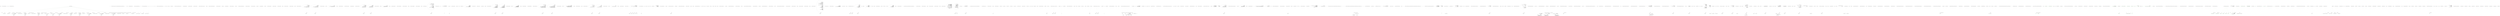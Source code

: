 digraph  {
n383 [label="Hangfire.SqlServer.SqlServerMonitoringApi", span=""];
n384 [label=int, span=""];
n385 [label=int, span=""];
n386 [label=int, span=""];
n387 [label=int, span=""];
n388 [label=int, span=""];
n389 [label=int, span=""];
n390 [label=int, span=""];
n391 [label=int, span=""];
n392 [label=int, span=""];
n393 [label=int, span=""];
n394 [label=enqueuedJobIds, span=""];
n395 [label=enqueuedJobIds, span=""];
n396 [label=fetchedJobIds, span=""];
n397 [label=string, span=""];
n398 [label=sql, span=""];
n399 [label=string, span=""];
n400 [label=string, span=""];
n0 [cluster="Hangfire.SqlServer.SqlServerMonitoringApi.SqlServerMonitoringApi(Hangfire.SqlServer.SqlServerStorage, int?)", label="Entry Hangfire.SqlServer.SqlServerMonitoringApi.SqlServerMonitoringApi(Hangfire.SqlServer.SqlServerStorage, int?)", span="36-36"];
n1 [cluster="Hangfire.SqlServer.SqlServerMonitoringApi.SqlServerMonitoringApi(Hangfire.SqlServer.SqlServerStorage, int?)", label="storage == null", span="38-38"];
n3 [cluster="Hangfire.SqlServer.SqlServerMonitoringApi.SqlServerMonitoringApi(Hangfire.SqlServer.SqlServerStorage, int?)", label="_storage = storage", span="40-40"];
n4 [cluster="Hangfire.SqlServer.SqlServerMonitoringApi.SqlServerMonitoringApi(Hangfire.SqlServer.SqlServerStorage, int?)", label="_jobListLimit = jobListLimit", span="41-41"];
n2 [cluster="Hangfire.SqlServer.SqlServerMonitoringApi.SqlServerMonitoringApi(Hangfire.SqlServer.SqlServerStorage, int?)", label="throw new ArgumentNullException(''storage'');", span="38-38"];
n5 [cluster="Hangfire.SqlServer.SqlServerMonitoringApi.SqlServerMonitoringApi(Hangfire.SqlServer.SqlServerStorage, int?)", label="Exit Hangfire.SqlServer.SqlServerMonitoringApi.SqlServerMonitoringApi(Hangfire.SqlServer.SqlServerStorage, int?)", span="36-36"];
n6 [cluster="System.ArgumentNullException.ArgumentNullException(string)", label="Entry System.ArgumentNullException.ArgumentNullException(string)", span="0-0"];
n7 [cluster="Hangfire.SqlServer.SqlServerMonitoringApi.ScheduledCount()", label="Entry Hangfire.SqlServer.SqlServerMonitoringApi.ScheduledCount()", span="44-44"];
n8 [cluster="Hangfire.SqlServer.SqlServerMonitoringApi.ScheduledCount()", label="return UseConnection(connection => \r\n                GetNumberOfJobsByStateName(connection, ScheduledState.StateName));", span="46-47"];
n9 [cluster="Hangfire.SqlServer.SqlServerMonitoringApi.ScheduledCount()", label="Exit Hangfire.SqlServer.SqlServerMonitoringApi.ScheduledCount()", span="44-44"];
n10 [cluster="Hangfire.SqlServer.SqlServerMonitoringApi.UseConnection<T>(System.Func<SqlConnection, T>)", label="Entry Hangfire.SqlServer.SqlServerMonitoringApi.UseConnection<T>(System.Func<SqlConnection, T>)", span="423-423"];
n11 [cluster="lambda expression", label="Entry lambda expression", span="46-47"];
n12 [cluster="lambda expression", label="GetNumberOfJobsByStateName(connection, ScheduledState.StateName)", span="47-47"];
n13 [cluster="lambda expression", label="Exit lambda expression", span="46-47"];
n14 [cluster="Hangfire.SqlServer.SqlServerMonitoringApi.GetNumberOfJobsByStateName(SqlConnection, string)", label="Entry Hangfire.SqlServer.SqlServerMonitoringApi.GetNumberOfJobsByStateName(SqlConnection, string)", span="455-455"];
n15 [cluster="Hangfire.SqlServer.SqlServerMonitoringApi.EnqueuedCount(string)", label="Entry Hangfire.SqlServer.SqlServerMonitoringApi.EnqueuedCount(string)", span="50-50"];
n16 [cluster="Hangfire.SqlServer.SqlServerMonitoringApi.EnqueuedCount(string)", label="var queueApi = GetQueueApi(queue)", span="52-52"];
n17 [cluster="Hangfire.SqlServer.SqlServerMonitoringApi.EnqueuedCount(string)", label="var counters = queueApi.GetEnqueuedAndFetchedCount(queue)", span="53-53"];
n20 [cluster="Hangfire.SqlServer.SqlServerMonitoringApi.GetQueueApi(string)", label="Entry Hangfire.SqlServer.SqlServerMonitoringApi.GetQueueApi(string)", span="415-415"];
n18 [cluster="Hangfire.SqlServer.SqlServerMonitoringApi.EnqueuedCount(string)", label="return counters.EnqueuedCount ?? 0;", span="55-55"];
n21 [cluster="Hangfire.SqlServer.IPersistentJobQueueMonitoringApi.GetEnqueuedAndFetchedCount(string)", label="Entry Hangfire.SqlServer.IPersistentJobQueueMonitoringApi.GetEnqueuedAndFetchedCount(string)", span="25-25"];
n19 [cluster="Hangfire.SqlServer.SqlServerMonitoringApi.EnqueuedCount(string)", label="Exit Hangfire.SqlServer.SqlServerMonitoringApi.EnqueuedCount(string)", span="50-50"];
n22 [cluster="Hangfire.SqlServer.SqlServerMonitoringApi.FetchedCount(string)", label="Entry Hangfire.SqlServer.SqlServerMonitoringApi.FetchedCount(string)", span="58-58"];
n23 [cluster="Hangfire.SqlServer.SqlServerMonitoringApi.FetchedCount(string)", label="var queueApi = GetQueueApi(queue)", span="60-60"];
n24 [cluster="Hangfire.SqlServer.SqlServerMonitoringApi.FetchedCount(string)", label="var counters = queueApi.GetEnqueuedAndFetchedCount(queue)", span="61-61"];
n25 [cluster="Hangfire.SqlServer.SqlServerMonitoringApi.FetchedCount(string)", label="return counters.FetchedCount ?? 0;", span="63-63"];
n26 [cluster="Hangfire.SqlServer.SqlServerMonitoringApi.FetchedCount(string)", label="Exit Hangfire.SqlServer.SqlServerMonitoringApi.FetchedCount(string)", span="58-58"];
n27 [cluster="Hangfire.SqlServer.SqlServerMonitoringApi.FailedCount()", label="Entry Hangfire.SqlServer.SqlServerMonitoringApi.FailedCount()", span="66-66"];
n28 [cluster="Hangfire.SqlServer.SqlServerMonitoringApi.FailedCount()", label="return UseConnection(connection => \r\n                GetNumberOfJobsByStateName(connection, FailedState.StateName));", span="68-69"];
n29 [cluster="Hangfire.SqlServer.SqlServerMonitoringApi.FailedCount()", label="Exit Hangfire.SqlServer.SqlServerMonitoringApi.FailedCount()", span="66-66"];
n30 [cluster="lambda expression", label="Entry lambda expression", span="68-69"];
n31 [cluster="lambda expression", label="GetNumberOfJobsByStateName(connection, FailedState.StateName)", span="69-69"];
n32 [cluster="lambda expression", label="Exit lambda expression", span="68-69"];
n33 [cluster="Hangfire.SqlServer.SqlServerMonitoringApi.ProcessingCount()", label="Entry Hangfire.SqlServer.SqlServerMonitoringApi.ProcessingCount()", span="72-72"];
n34 [cluster="Hangfire.SqlServer.SqlServerMonitoringApi.ProcessingCount()", label="return UseConnection(connection => \r\n                GetNumberOfJobsByStateName(connection, ProcessingState.StateName));", span="74-75"];
n35 [cluster="Hangfire.SqlServer.SqlServerMonitoringApi.ProcessingCount()", label="Exit Hangfire.SqlServer.SqlServerMonitoringApi.ProcessingCount()", span="72-72"];
n36 [cluster="lambda expression", label="Entry lambda expression", span="74-75"];
n37 [cluster="lambda expression", label="GetNumberOfJobsByStateName(connection, ProcessingState.StateName)", span="75-75"];
n38 [cluster="lambda expression", label="Exit lambda expression", span="74-75"];
n39 [cluster="Hangfire.SqlServer.SqlServerMonitoringApi.ProcessingJobs(int, int)", label="Entry Hangfire.SqlServer.SqlServerMonitoringApi.ProcessingJobs(int, int)", span="78-78"];
n40 [cluster="Hangfire.SqlServer.SqlServerMonitoringApi.ProcessingJobs(int, int)", label="return UseConnection(connection => GetJobs(\r\n                connection,\r\n                from, count,\r\n                ProcessingState.StateName,\r\n                (sqlJob, job, stateData) => new ProcessingJobDto\r\n                {\r\n                    Job = job,\r\n                    ServerId = stateData.ContainsKey(''ServerId'') ? stateData[''ServerId''] : stateData[''ServerName''],\r\n                    StartedAt = JobHelper.DeserializeDateTime(stateData[''StartedAt'']),\r\n                }));", span="80-89"];
n43 [cluster="lambda expression", label="GetJobs(\r\n                connection,\r\n                from, count,\r\n                ProcessingState.StateName,\r\n                (sqlJob, job, stateData) => new ProcessingJobDto\r\n                {\r\n                    Job = job,\r\n                    ServerId = stateData.ContainsKey(''ServerId'') ? stateData[''ServerId''] : stateData[''ServerName''],\r\n                    StartedAt = JobHelper.DeserializeDateTime(stateData[''StartedAt'']),\r\n                })", span="80-89"];
n41 [cluster="Hangfire.SqlServer.SqlServerMonitoringApi.ProcessingJobs(int, int)", label="Exit Hangfire.SqlServer.SqlServerMonitoringApi.ProcessingJobs(int, int)", span="78-78"];
n42 [cluster="lambda expression", label="Entry lambda expression", span="80-89"];
n44 [cluster="lambda expression", label="Exit lambda expression", span="80-89"];
n45 [cluster="Hangfire.SqlServer.SqlServerMonitoringApi.GetJobs<TDto>(SqlConnection, int, int, string, System.Func<Hangfire.SqlServer.Entities.SqlJob, Hangfire.Common.Job, System.Collections.Generic.Dictionary<string, string>, TDto>)", label="Entry Hangfire.SqlServer.SqlServerMonitoringApi.GetJobs<TDto>(SqlConnection, int, int, string, System.Func<Hangfire.SqlServer.Entities.SqlJob, Hangfire.Common.Job, System.Collections.Generic.Dictionary<string, string>, TDto>)", span="484-484"];
n46 [cluster="lambda expression", label="Entry lambda expression", span="84-89"];
n47 [cluster="lambda expression", label="new ProcessingJobDto\r\n                {\r\n                    Job = job,\r\n                    ServerId = stateData.ContainsKey(''ServerId'') ? stateData[''ServerId''] : stateData[''ServerName''],\r\n                    StartedAt = JobHelper.DeserializeDateTime(stateData[''StartedAt'']),\r\n                }", span="84-89"];
n48 [cluster="lambda expression", label="Exit lambda expression", span="84-89"];
n49 [cluster="Hangfire.Storage.Monitoring.ProcessingJobDto.ProcessingJobDto()", label="Entry Hangfire.Storage.Monitoring.ProcessingJobDto.ProcessingJobDto()", span="23-23"];
n50 [cluster="System.Collections.Generic.Dictionary<TKey, TValue>.ContainsKey(TKey)", label="Entry System.Collections.Generic.Dictionary<TKey, TValue>.ContainsKey(TKey)", span="0-0"];
n51 [cluster="Hangfire.Common.JobHelper.DeserializeDateTime(string)", label="Entry Hangfire.Common.JobHelper.DeserializeDateTime(string)", span="73-73"];
n52 [cluster="Hangfire.SqlServer.SqlServerMonitoringApi.ScheduledJobs(int, int)", label="Entry Hangfire.SqlServer.SqlServerMonitoringApi.ScheduledJobs(int, int)", span="92-92"];
n53 [cluster="Hangfire.SqlServer.SqlServerMonitoringApi.ScheduledJobs(int, int)", label="return UseConnection(connection => GetJobs(\r\n                connection,\r\n                from, count,\r\n                ScheduledState.StateName,\r\n                (sqlJob, job, stateData) => new ScheduledJobDto\r\n                {\r\n                    Job = job,\r\n                    EnqueueAt = JobHelper.DeserializeDateTime(stateData[''EnqueueAt'']),\r\n                    ScheduledAt = JobHelper.DeserializeDateTime(stateData[''ScheduledAt''])\r\n                }));", span="94-103"];
n56 [cluster="lambda expression", label="GetJobs(\r\n                connection,\r\n                from, count,\r\n                ScheduledState.StateName,\r\n                (sqlJob, job, stateData) => new ScheduledJobDto\r\n                {\r\n                    Job = job,\r\n                    EnqueueAt = JobHelper.DeserializeDateTime(stateData[''EnqueueAt'']),\r\n                    ScheduledAt = JobHelper.DeserializeDateTime(stateData[''ScheduledAt''])\r\n                })", span="94-103"];
n54 [cluster="Hangfire.SqlServer.SqlServerMonitoringApi.ScheduledJobs(int, int)", label="Exit Hangfire.SqlServer.SqlServerMonitoringApi.ScheduledJobs(int, int)", span="92-92"];
n55 [cluster="lambda expression", label="Entry lambda expression", span="94-103"];
n57 [cluster="lambda expression", label="Exit lambda expression", span="94-103"];
n58 [cluster="lambda expression", label="Entry lambda expression", span="98-103"];
n59 [cluster="lambda expression", label="new ScheduledJobDto\r\n                {\r\n                    Job = job,\r\n                    EnqueueAt = JobHelper.DeserializeDateTime(stateData[''EnqueueAt'']),\r\n                    ScheduledAt = JobHelper.DeserializeDateTime(stateData[''ScheduledAt''])\r\n                }", span="98-103"];
n60 [cluster="lambda expression", label="Exit lambda expression", span="98-103"];
n61 [cluster="Hangfire.Storage.Monitoring.ScheduledJobDto.ScheduledJobDto()", label="Entry Hangfire.Storage.Monitoring.ScheduledJobDto.ScheduledJobDto()", span="23-23"];
n62 [cluster="Hangfire.SqlServer.SqlServerMonitoringApi.SucceededByDatesCount()", label="Entry Hangfire.SqlServer.SqlServerMonitoringApi.SucceededByDatesCount()", span="106-106"];
n63 [cluster="Hangfire.SqlServer.SqlServerMonitoringApi.SucceededByDatesCount()", label="return UseConnection(connection => \r\n                GetTimelineStats(connection, ''succeeded''));", span="108-109"];
n64 [cluster="Hangfire.SqlServer.SqlServerMonitoringApi.SucceededByDatesCount()", label="Exit Hangfire.SqlServer.SqlServerMonitoringApi.SucceededByDatesCount()", span="106-106"];
n65 [cluster="lambda expression", label="Entry lambda expression", span="108-109"];
n66 [cluster="lambda expression", label="GetTimelineStats(connection, ''succeeded'')", span="109-109"];
n67 [cluster="lambda expression", label="Exit lambda expression", span="108-109"];
n68 [cluster="Hangfire.SqlServer.SqlServerMonitoringApi.GetTimelineStats(SqlConnection, string)", label="Entry Hangfire.SqlServer.SqlServerMonitoringApi.GetTimelineStats(SqlConnection, string)", span="371-371"];
n69 [cluster="Hangfire.SqlServer.SqlServerMonitoringApi.FailedByDatesCount()", label="Entry Hangfire.SqlServer.SqlServerMonitoringApi.FailedByDatesCount()", span="112-112"];
n70 [cluster="Hangfire.SqlServer.SqlServerMonitoringApi.FailedByDatesCount()", label="return UseConnection(connection => \r\n                GetTimelineStats(connection, ''failed''));", span="114-115"];
n71 [cluster="Hangfire.SqlServer.SqlServerMonitoringApi.FailedByDatesCount()", label="Exit Hangfire.SqlServer.SqlServerMonitoringApi.FailedByDatesCount()", span="112-112"];
n72 [cluster="lambda expression", label="Entry lambda expression", span="114-115"];
n73 [cluster="lambda expression", label="GetTimelineStats(connection, ''failed'')", span="115-115"];
n74 [cluster="lambda expression", label="Exit lambda expression", span="114-115"];
n75 [cluster="Hangfire.SqlServer.SqlServerMonitoringApi.Servers()", label="Entry Hangfire.SqlServer.SqlServerMonitoringApi.Servers()", span="118-118"];
n76 [cluster="Hangfire.SqlServer.SqlServerMonitoringApi.Servers()", label="return UseConnection<IList<ServerDto>>(connection =>\r\n            {\r\n                var servers = connection.Query<Entities.Server>(\r\n                    string.Format(@''select * from [{0}].Server'', _storage.GetSchemaName()))\r\n                    .ToList();\r\n\r\n                var result = new List<ServerDto>();\r\n\r\n                foreach (var server in servers)\r\n                {\r\n                    var data = JobHelper.FromJson<ServerData>(server.Data);\r\n                    result.Add(new ServerDto\r\n                    {\r\n                        Name = server.Id,\r\n                        Heartbeat = server.LastHeartbeat,\r\n                        Queues = data.Queues,\r\n                        StartedAt = data.StartedAt.HasValue ? data.StartedAt.Value : DateTime.MinValue,\r\n                        WorkersCount = data.WorkerCount\r\n                    });\r\n                }\r\n\r\n                return result;\r\n            });", span="120-142"];
n77 [cluster="Hangfire.SqlServer.SqlServerMonitoringApi.Servers()", label="Exit Hangfire.SqlServer.SqlServerMonitoringApi.Servers()", span="118-118"];
n78 [cluster="Unk.>", label="Entry Unk.>", span=""];
n79 [cluster="lambda expression", label="Entry lambda expression", span="120-142"];
n80 [cluster="lambda expression", label="var servers = connection.Query<Entities.Server>(\r\n                    string.Format(@''select * from [{0}].Server'', _storage.GetSchemaName()))\r\n                    .ToList()", span="122-124"];
n81 [cluster="lambda expression", label="var result = new List<ServerDto>()", span="126-126"];
n87 [cluster="Hangfire.SqlServer.SqlServerStorage.GetSchemaName()", label="Entry Hangfire.SqlServer.SqlServerStorage.GetSchemaName()", span="238-238"];
n88 [cluster="string.Format(string, object)", label="Entry string.Format(string, object)", span="0-0"];
n89 [cluster="Unk.ToList", label="Entry Unk.ToList", span=""];
n82 [cluster="lambda expression", label=servers, span="128-128"];
n90 [cluster="System.Collections.Generic.List<T>.List()", label="Entry System.Collections.Generic.List<T>.List()", span="0-0"];
n84 [cluster="lambda expression", label="result.Add(new ServerDto\r\n                    {\r\n                        Name = server.Id,\r\n                        Heartbeat = server.LastHeartbeat,\r\n                        Queues = data.Queues,\r\n                        StartedAt = data.StartedAt.HasValue ? data.StartedAt.Value : DateTime.MinValue,\r\n                        WorkersCount = data.WorkerCount\r\n                    })", span="131-138"];
n85 [cluster="lambda expression", label="return result;", span="141-141"];
n83 [cluster="lambda expression", label="var data = JobHelper.FromJson<ServerData>(server.Data)", span="130-130"];
n91 [cluster="Hangfire.Storage.Monitoring.ServerDto.ServerDto()", label="Entry Hangfire.Storage.Monitoring.ServerDto.ServerDto()", span="21-21"];
n92 [cluster="System.Collections.Generic.List<T>.Add(T)", label="Entry System.Collections.Generic.List<T>.Add(T)", span="0-0"];
n86 [cluster="lambda expression", label="Exit lambda expression", span="120-142"];
n93 [cluster="Hangfire.SqlServer.SqlServerMonitoringApi.FailedJobs(int, int)", label="Entry Hangfire.SqlServer.SqlServerMonitoringApi.FailedJobs(int, int)", span="145-145"];
n94 [cluster="Hangfire.SqlServer.SqlServerMonitoringApi.FailedJobs(int, int)", label="return UseConnection(connection => GetJobs(\r\n                connection,\r\n                from,\r\n                count,\r\n                FailedState.StateName,\r\n                (sqlJob, job, stateData) => new FailedJobDto\r\n                {\r\n                    Job = job,\r\n                    Reason = sqlJob.StateReason,\r\n                    ExceptionDetails = stateData[''ExceptionDetails''],\r\n                    ExceptionMessage = stateData[''ExceptionMessage''],\r\n                    ExceptionType = stateData[''ExceptionType''],\r\n                    FailedAt = JobHelper.DeserializeNullableDateTime(stateData[''FailedAt''])\r\n                }));", span="147-160"];
n97 [cluster="lambda expression", label="GetJobs(\r\n                connection,\r\n                from,\r\n                count,\r\n                FailedState.StateName,\r\n                (sqlJob, job, stateData) => new FailedJobDto\r\n                {\r\n                    Job = job,\r\n                    Reason = sqlJob.StateReason,\r\n                    ExceptionDetails = stateData[''ExceptionDetails''],\r\n                    ExceptionMessage = stateData[''ExceptionMessage''],\r\n                    ExceptionType = stateData[''ExceptionType''],\r\n                    FailedAt = JobHelper.DeserializeNullableDateTime(stateData[''FailedAt''])\r\n                })", span="147-160"];
n95 [cluster="Hangfire.SqlServer.SqlServerMonitoringApi.FailedJobs(int, int)", label="Exit Hangfire.SqlServer.SqlServerMonitoringApi.FailedJobs(int, int)", span="145-145"];
n96 [cluster="lambda expression", label="Entry lambda expression", span="147-160"];
n98 [cluster="lambda expression", label="Exit lambda expression", span="147-160"];
n99 [cluster="lambda expression", label="Entry lambda expression", span="152-160"];
n100 [cluster="lambda expression", label="new FailedJobDto\r\n                {\r\n                    Job = job,\r\n                    Reason = sqlJob.StateReason,\r\n                    ExceptionDetails = stateData[''ExceptionDetails''],\r\n                    ExceptionMessage = stateData[''ExceptionMessage''],\r\n                    ExceptionType = stateData[''ExceptionType''],\r\n                    FailedAt = JobHelper.DeserializeNullableDateTime(stateData[''FailedAt''])\r\n                }", span="152-160"];
n101 [cluster="lambda expression", label="Exit lambda expression", span="152-160"];
n102 [cluster="Hangfire.Storage.Monitoring.FailedJobDto.FailedJobDto()", label="Entry Hangfire.Storage.Monitoring.FailedJobDto.FailedJobDto()", span="23-23"];
n103 [cluster="Hangfire.Common.JobHelper.DeserializeNullableDateTime(string)", label="Entry Hangfire.Common.JobHelper.DeserializeNullableDateTime(string)", span="84-84"];
n104 [cluster="Hangfire.SqlServer.SqlServerMonitoringApi.SucceededJobs(int, int)", label="Entry Hangfire.SqlServer.SqlServerMonitoringApi.SucceededJobs(int, int)", span="163-163"];
n105 [cluster="Hangfire.SqlServer.SqlServerMonitoringApi.SucceededJobs(int, int)", label="return UseConnection(connection => GetJobs(\r\n                connection,\r\n                from,\r\n                count,\r\n                SucceededState.StateName,\r\n                (sqlJob, job, stateData) => new SucceededJobDto\r\n                {\r\n                    Job = job,\r\n                    Result = stateData.ContainsKey(''Result'') ? stateData[''Result''] : null,\r\n                    TotalDuration = stateData.ContainsKey(''PerformanceDuration'') && stateData.ContainsKey(''Latency'')\r\n                        ? (long?)long.Parse(stateData[''PerformanceDuration'']) + (long?)long.Parse(stateData[''Latency''])\r\n                        : null,\r\n                    SucceededAt = JobHelper.DeserializeNullableDateTime(stateData[''SucceededAt''])\r\n                }));", span="165-178"];
n108 [cluster="lambda expression", label="GetJobs(\r\n                connection,\r\n                from,\r\n                count,\r\n                SucceededState.StateName,\r\n                (sqlJob, job, stateData) => new SucceededJobDto\r\n                {\r\n                    Job = job,\r\n                    Result = stateData.ContainsKey(''Result'') ? stateData[''Result''] : null,\r\n                    TotalDuration = stateData.ContainsKey(''PerformanceDuration'') && stateData.ContainsKey(''Latency'')\r\n                        ? (long?)long.Parse(stateData[''PerformanceDuration'']) + (long?)long.Parse(stateData[''Latency''])\r\n                        : null,\r\n                    SucceededAt = JobHelper.DeserializeNullableDateTime(stateData[''SucceededAt''])\r\n                })", span="165-178"];
n106 [cluster="Hangfire.SqlServer.SqlServerMonitoringApi.SucceededJobs(int, int)", label="Exit Hangfire.SqlServer.SqlServerMonitoringApi.SucceededJobs(int, int)", span="163-163"];
n107 [cluster="lambda expression", label="Entry lambda expression", span="165-178"];
n109 [cluster="lambda expression", label="Exit lambda expression", span="165-178"];
n110 [cluster="lambda expression", label="Entry lambda expression", span="170-178"];
n111 [cluster="lambda expression", label="new SucceededJobDto\r\n                {\r\n                    Job = job,\r\n                    Result = stateData.ContainsKey(''Result'') ? stateData[''Result''] : null,\r\n                    TotalDuration = stateData.ContainsKey(''PerformanceDuration'') && stateData.ContainsKey(''Latency'')\r\n                        ? (long?)long.Parse(stateData[''PerformanceDuration'']) + (long?)long.Parse(stateData[''Latency''])\r\n                        : null,\r\n                    SucceededAt = JobHelper.DeserializeNullableDateTime(stateData[''SucceededAt''])\r\n                }", span="170-178"];
n112 [cluster="lambda expression", label="Exit lambda expression", span="170-178"];
n113 [cluster="Hangfire.Storage.Monitoring.SucceededJobDto.SucceededJobDto()", label="Entry Hangfire.Storage.Monitoring.SucceededJobDto.SucceededJobDto()", span="23-23"];
n114 [cluster="long.Parse(string)", label="Entry long.Parse(string)", span="0-0"];
n115 [cluster="Hangfire.SqlServer.SqlServerMonitoringApi.DeletedJobs(int, int)", label="Entry Hangfire.SqlServer.SqlServerMonitoringApi.DeletedJobs(int, int)", span="181-181"];
n116 [cluster="Hangfire.SqlServer.SqlServerMonitoringApi.DeletedJobs(int, int)", label="return UseConnection(connection => GetJobs(\r\n                connection,\r\n                from,\r\n                count,\r\n                DeletedState.StateName,\r\n                (sqlJob, job, stateData) => new DeletedJobDto\r\n                {\r\n                    Job = job,\r\n                    DeletedAt = JobHelper.DeserializeNullableDateTime(stateData[''DeletedAt''])\r\n                }));", span="183-192"];
n119 [cluster="lambda expression", label="GetJobs(\r\n                connection,\r\n                from,\r\n                count,\r\n                DeletedState.StateName,\r\n                (sqlJob, job, stateData) => new DeletedJobDto\r\n                {\r\n                    Job = job,\r\n                    DeletedAt = JobHelper.DeserializeNullableDateTime(stateData[''DeletedAt''])\r\n                })", span="183-192"];
n117 [cluster="Hangfire.SqlServer.SqlServerMonitoringApi.DeletedJobs(int, int)", label="Exit Hangfire.SqlServer.SqlServerMonitoringApi.DeletedJobs(int, int)", span="181-181"];
n118 [cluster="lambda expression", label="Entry lambda expression", span="183-192"];
n120 [cluster="lambda expression", label="Exit lambda expression", span="183-192"];
n121 [cluster="lambda expression", label="Entry lambda expression", span="188-192"];
n122 [cluster="lambda expression", label="new DeletedJobDto\r\n                {\r\n                    Job = job,\r\n                    DeletedAt = JobHelper.DeserializeNullableDateTime(stateData[''DeletedAt''])\r\n                }", span="188-192"];
n123 [cluster="lambda expression", label="Exit lambda expression", span="188-192"];
n124 [cluster="Hangfire.Storage.Monitoring.DeletedJobDto.DeletedJobDto()", label="Entry Hangfire.Storage.Monitoring.DeletedJobDto.DeletedJobDto()", span="7-7"];
n125 [cluster="Hangfire.SqlServer.SqlServerMonitoringApi.Queues()", label="Entry Hangfire.SqlServer.SqlServerMonitoringApi.Queues()", span="195-195"];
n126 [cluster="Hangfire.SqlServer.SqlServerMonitoringApi.Queues()", label="var tuples = _storage.QueueProviders\r\n                .Select(x => x.GetJobQueueMonitoringApi())\r\n                .SelectMany(x => x.GetQueues(), (monitoring, queue) => new { Monitoring = monitoring, Queue = queue })\r\n                .OrderBy(x => x.Queue)\r\n                .ToArray()", span="197-201"];
n127 [cluster="Hangfire.SqlServer.SqlServerMonitoringApi.Queues()", label="var result = new List<QueueWithTopEnqueuedJobsDto>(tuples.Length)", span="203-203"];
n135 [cluster="Unk.Select", label="Entry Unk.Select", span=""];
n136 [cluster="Unk.SelectMany", label="Entry Unk.SelectMany", span=""];
n137 [cluster="Unk.OrderBy", label="Entry Unk.OrderBy", span=""];
n138 [cluster="Unk.ToArray", label="Entry Unk.ToArray", span=""];
n143 [cluster="lambda expression", label="Entry lambda expression", span="198-198"];
n147 [cluster="lambda expression", label="Entry lambda expression", span="199-199"];
n151 [cluster="lambda expression", label="Entry lambda expression", span="199-199"];
n154 [cluster="lambda expression", label="Entry lambda expression", span="200-200"];
n128 [cluster="Hangfire.SqlServer.SqlServerMonitoringApi.Queues()", label=tuples, span="205-205"];
n139 [cluster="List<QueueWithTopEnqueuedJobsDto>.cstr", label="Entry List<QueueWithTopEnqueuedJobsDto>.cstr", span=""];
n132 [cluster="Hangfire.SqlServer.SqlServerMonitoringApi.Queues()", label="result.Add(new QueueWithTopEnqueuedJobsDto\r\n                {\r\n                    Name = tuple.Queue,\r\n                    Length = counters.EnqueuedCount ?? 0,\r\n                    Fetched = counters.FetchedCount,\r\n                    FirstJobs = firstJobs\r\n                })", span="212-218"];
n133 [cluster="Hangfire.SqlServer.SqlServerMonitoringApi.Queues()", label="return result;", span="221-221"];
n129 [cluster="Hangfire.SqlServer.SqlServerMonitoringApi.Queues()", label="var enqueuedJobIds = tuple.Monitoring.GetEnqueuedJobIds(tuple.Queue, 0, 5)", span="207-207"];
n130 [cluster="Hangfire.SqlServer.SqlServerMonitoringApi.Queues()", label="var counters = tuple.Monitoring.GetEnqueuedAndFetchedCount(tuple.Queue)", span="208-208"];
n140 [cluster="Unk.GetEnqueuedJobIds", label="Entry Unk.GetEnqueuedJobIds", span=""];
n131 [cluster="Hangfire.SqlServer.SqlServerMonitoringApi.Queues()", label="var firstJobs = UseConnection(connection => EnqueuedJobs(connection, enqueuedJobIds))", span="210-210"];
n158 [cluster="lambda expression", label="EnqueuedJobs(connection, enqueuedJobIds)", span="210-210"];
n141 [cluster="Unk.GetEnqueuedAndFetchedCount", label="Entry Unk.GetEnqueuedAndFetchedCount", span=""];
n157 [cluster="lambda expression", label="Entry lambda expression", span="210-210"];
n142 [cluster="Hangfire.Storage.Monitoring.QueueWithTopEnqueuedJobsDto.QueueWithTopEnqueuedJobsDto()", label="Entry Hangfire.Storage.Monitoring.QueueWithTopEnqueuedJobsDto.QueueWithTopEnqueuedJobsDto()", span="18-18"];
n134 [cluster="Hangfire.SqlServer.SqlServerMonitoringApi.Queues()", label="Exit Hangfire.SqlServer.SqlServerMonitoringApi.Queues()", span="195-195"];
n144 [cluster="lambda expression", label="x.GetJobQueueMonitoringApi()", span="198-198"];
n145 [cluster="lambda expression", label="Exit lambda expression", span="198-198"];
n146 [cluster="Hangfire.SqlServer.IPersistentJobQueueProvider.GetJobQueueMonitoringApi()", label="Entry Hangfire.SqlServer.IPersistentJobQueueProvider.GetJobQueueMonitoringApi()", span="21-21"];
n148 [cluster="lambda expression", label="x.GetQueues()", span="199-199"];
n149 [cluster="lambda expression", label="Exit lambda expression", span="199-199"];
n150 [cluster="Unk.GetQueues", label="Entry Unk.GetQueues", span=""];
n152 [cluster="lambda expression", label="new { Monitoring = monitoring, Queue = queue }", span="199-199"];
n153 [cluster="lambda expression", label="Exit lambda expression", span="199-199"];
n155 [cluster="lambda expression", label="x.Queue", span="200-200"];
n156 [cluster="lambda expression", label="Exit lambda expression", span="200-200"];
n159 [cluster="lambda expression", label="Exit lambda expression", span="210-210"];
n160 [cluster="Unk.EnqueuedJobs", label="Entry Unk.EnqueuedJobs", span=""];
n161 [cluster="Hangfire.SqlServer.SqlServerMonitoringApi.EnqueuedJobs(string, int, int)", label="Entry Hangfire.SqlServer.SqlServerMonitoringApi.EnqueuedJobs(string, int, int)", span="224-224"];
n162 [cluster="Hangfire.SqlServer.SqlServerMonitoringApi.EnqueuedJobs(string, int, int)", label="var queueApi = GetQueueApi(queue)", span="226-226"];
n163 [cluster="Hangfire.SqlServer.SqlServerMonitoringApi.EnqueuedJobs(string, int, int)", label="var enqueuedJobIds = queueApi.GetEnqueuedJobIds(queue, from, perPage)", span="227-227"];
n164 [cluster="Hangfire.SqlServer.SqlServerMonitoringApi.EnqueuedJobs(string, int, int)", label="return UseConnection(connection => EnqueuedJobs(connection, enqueuedJobIds));", span="229-229"];
n166 [cluster="Hangfire.SqlServer.IPersistentJobQueueMonitoringApi.GetEnqueuedJobIds(string, int, int)", label="Entry Hangfire.SqlServer.IPersistentJobQueueMonitoringApi.GetEnqueuedJobIds(string, int, int)", span="23-23"];
n168 [cluster="lambda expression", label="EnqueuedJobs(connection, enqueuedJobIds)", span="229-229"];
n165 [cluster="Hangfire.SqlServer.SqlServerMonitoringApi.EnqueuedJobs(string, int, int)", label="Exit Hangfire.SqlServer.SqlServerMonitoringApi.EnqueuedJobs(string, int, int)", span="224-224"];
n167 [cluster="lambda expression", label="Entry lambda expression", span="229-229"];
n169 [cluster="lambda expression", label="Exit lambda expression", span="229-229"];
n170 [cluster="Hangfire.SqlServer.SqlServerMonitoringApi.EnqueuedJobs(SqlConnection, System.Collections.Generic.IEnumerable<int>)", label="Entry Hangfire.SqlServer.SqlServerMonitoringApi.EnqueuedJobs(SqlConnection, System.Collections.Generic.IEnumerable<int>)", span="428-428"];
n171 [cluster="Hangfire.SqlServer.SqlServerMonitoringApi.FetchedJobs(string, int, int)", label="Entry Hangfire.SqlServer.SqlServerMonitoringApi.FetchedJobs(string, int, int)", span="232-232"];
n172 [cluster="Hangfire.SqlServer.SqlServerMonitoringApi.FetchedJobs(string, int, int)", label="var queueApi = GetQueueApi(queue)", span="234-234"];
n173 [cluster="Hangfire.SqlServer.SqlServerMonitoringApi.FetchedJobs(string, int, int)", label="var fetchedJobIds = queueApi.GetFetchedJobIds(queue, from, perPage)", span="235-235"];
n174 [cluster="Hangfire.SqlServer.SqlServerMonitoringApi.FetchedJobs(string, int, int)", label="return UseConnection(connection => FetchedJobs(connection, fetchedJobIds));", span="237-237"];
n176 [cluster="Hangfire.SqlServer.IPersistentJobQueueMonitoringApi.GetFetchedJobIds(string, int, int)", label="Entry Hangfire.SqlServer.IPersistentJobQueueMonitoringApi.GetFetchedJobIds(string, int, int)", span="24-24"];
n178 [cluster="lambda expression", label="FetchedJobs(connection, fetchedJobIds)", span="237-237"];
n175 [cluster="Hangfire.SqlServer.SqlServerMonitoringApi.FetchedJobs(string, int, int)", label="Exit Hangfire.SqlServer.SqlServerMonitoringApi.FetchedJobs(string, int, int)", span="232-232"];
n177 [cluster="lambda expression", label="Entry lambda expression", span="237-237"];
n179 [cluster="lambda expression", label="Exit lambda expression", span="237-237"];
n180 [cluster="Hangfire.SqlServer.SqlServerMonitoringApi.FetchedJobs(SqlConnection, System.Collections.Generic.IEnumerable<int>)", label="Entry Hangfire.SqlServer.SqlServerMonitoringApi.FetchedJobs(SqlConnection, System.Collections.Generic.IEnumerable<int>)", span="530-530"];
n181 [cluster="Hangfire.SqlServer.SqlServerMonitoringApi.HourlySucceededJobs()", label="Entry Hangfire.SqlServer.SqlServerMonitoringApi.HourlySucceededJobs()", span="240-240"];
n182 [cluster="Hangfire.SqlServer.SqlServerMonitoringApi.HourlySucceededJobs()", label="return UseConnection(connection => \r\n                GetHourlyTimelineStats(connection, ''succeeded''));", span="242-243"];
n183 [cluster="Hangfire.SqlServer.SqlServerMonitoringApi.HourlySucceededJobs()", label="Exit Hangfire.SqlServer.SqlServerMonitoringApi.HourlySucceededJobs()", span="240-240"];
n184 [cluster="lambda expression", label="Entry lambda expression", span="242-243"];
n185 [cluster="lambda expression", label="GetHourlyTimelineStats(connection, ''succeeded'')", span="243-243"];
n186 [cluster="lambda expression", label="Exit lambda expression", span="242-243"];
n187 [cluster="Hangfire.SqlServer.SqlServerMonitoringApi.GetHourlyTimelineStats(SqlConnection, string)", label="Entry Hangfire.SqlServer.SqlServerMonitoringApi.GetHourlyTimelineStats(SqlConnection, string)", span="354-354"];
n188 [cluster="Hangfire.SqlServer.SqlServerMonitoringApi.HourlyFailedJobs()", label="Entry Hangfire.SqlServer.SqlServerMonitoringApi.HourlyFailedJobs()", span="246-246"];
n189 [cluster="Hangfire.SqlServer.SqlServerMonitoringApi.HourlyFailedJobs()", label="return UseConnection(connection => \r\n                GetHourlyTimelineStats(connection, ''failed''));", span="248-249"];
n190 [cluster="Hangfire.SqlServer.SqlServerMonitoringApi.HourlyFailedJobs()", label="Exit Hangfire.SqlServer.SqlServerMonitoringApi.HourlyFailedJobs()", span="246-246"];
n191 [cluster="lambda expression", label="Entry lambda expression", span="248-249"];
n192 [cluster="lambda expression", label="GetHourlyTimelineStats(connection, ''failed'')", span="249-249"];
n193 [cluster="lambda expression", label="Exit lambda expression", span="248-249"];
n194 [cluster="Hangfire.SqlServer.SqlServerMonitoringApi.JobDetails(string)", label="Entry Hangfire.SqlServer.SqlServerMonitoringApi.JobDetails(string)", span="252-252"];
n195 [cluster="Hangfire.SqlServer.SqlServerMonitoringApi.JobDetails(string)", label="return UseConnection(connection =>\r\n            {\r\n\r\n                string sql = string.Format(@''\r\nselect * from [{0}].Job where Id = @id\r\nselect * from [{0}].JobParameter where JobId = @id\r\nselect * from [{0}].State where JobId = @id order by Id desc'', _storage.GetSchemaName());\r\n\r\n                using (var multi = connection.QueryMultiple(sql, new { id = jobId }))\r\n                {\r\n                    var job = multi.Read<SqlJob>().SingleOrDefault();\r\n                    if (job == null) return null;\r\n\r\n                    var parameters = multi.Read<JobParameter>().ToDictionary(x => x.Name, x => x.Value);\r\n                    var history =\r\n                        multi.Read<SqlState>()\r\n                            .ToList()\r\n                            .Select(x => new StateHistoryDto\r\n                            {\r\n                                StateName = x.Name,\r\n                                CreatedAt = x.CreatedAt,\r\n                                Reason = x.Reason,\r\n                                Data = new Dictionary<string, string>(\r\n                                    JobHelper.FromJson<Dictionary<string, string>>(x.Data),\r\n                                    StringComparer.OrdinalIgnoreCase),\r\n                            })\r\n                            .ToList();\r\n\r\n                    return new JobDetailsDto\r\n                    {\r\n                        CreatedAt = job.CreatedAt,\r\n                        ExpireAt = job.ExpireAt,\r\n                        Job = DeserializeJob(job.InvocationData, job.Arguments),\r\n                        History = history,\r\n                        Properties = parameters\r\n                    };\r\n                }\r\n            });", span="254-291"];
n199 [cluster="lambda expression", label="var multi = connection.QueryMultiple(sql, new { id = jobId })", span="262-262"];
n196 [cluster="Hangfire.SqlServer.SqlServerMonitoringApi.JobDetails(string)", label="Exit Hangfire.SqlServer.SqlServerMonitoringApi.JobDetails(string)", span="252-252"];
n197 [cluster="lambda expression", label="Entry lambda expression", span="254-291"];
n198 [cluster="lambda expression", label="string sql = string.Format(@''\r\nselect * from [{0}].Job where Id = @id\r\nselect * from [{0}].JobParameter where JobId = @id\r\nselect * from [{0}].State where JobId = @id order by Id desc'', _storage.GetSchemaName())", span="257-260"];
n200 [cluster="lambda expression", label="var job = multi.Read<SqlJob>().SingleOrDefault()", span="264-264"];
n207 [cluster="Unk.QueryMultiple", label="Entry Unk.QueryMultiple", span=""];
n203 [cluster="lambda expression", label="var parameters = multi.Read<JobParameter>().ToDictionary(x => x.Name, x => x.Value)", span="267-267"];
n204 [cluster="lambda expression", label="var history =\r\n                        multi.Read<SqlState>()\r\n                            .ToList()\r\n                            .Select(x => new StateHistoryDto\r\n                            {\r\n                                StateName = x.Name,\r\n                                CreatedAt = x.CreatedAt,\r\n                                Reason = x.Reason,\r\n                                Data = new Dictionary<string, string>(\r\n                                    JobHelper.FromJson<Dictionary<string, string>>(x.Data),\r\n                                    StringComparer.OrdinalIgnoreCase),\r\n                            })\r\n                            .ToList()", span="268-280"];
n201 [cluster="lambda expression", label="job == null", span="265-265"];
n208 [cluster="Unk.SingleOrDefault", label="Entry Unk.SingleOrDefault", span=""];
n205 [cluster="lambda expression", label="return new JobDetailsDto\r\n                    {\r\n                        CreatedAt = job.CreatedAt,\r\n                        ExpireAt = job.ExpireAt,\r\n                        Job = DeserializeJob(job.InvocationData, job.Arguments),\r\n                        History = history,\r\n                        Properties = parameters\r\n                    };", span="282-289"];
n202 [cluster="lambda expression", label="return null;", span="265-265"];
n209 [cluster="Unk.ToDictionary", label="Entry Unk.ToDictionary", span=""];
n212 [cluster="lambda expression", label="Entry lambda expression", span="267-267"];
n215 [cluster="lambda expression", label="Entry lambda expression", span="267-267"];
n218 [cluster="lambda expression", label="Entry lambda expression", span="271-279"];
n206 [cluster="lambda expression", label="Exit lambda expression", span="254-291"];
n210 [cluster="Hangfire.Storage.Monitoring.JobDetailsDto.JobDetailsDto()", label="Entry Hangfire.Storage.Monitoring.JobDetailsDto.JobDetailsDto()", span="22-22"];
n211 [cluster="Unk.DeserializeJob", label="Entry Unk.DeserializeJob", span=""];
n213 [cluster="lambda expression", label="x.Name", span="267-267"];
n214 [cluster="lambda expression", label="Exit lambda expression", span="267-267"];
n216 [cluster="lambda expression", label="x.Value", span="267-267"];
n217 [cluster="lambda expression", label="Exit lambda expression", span="267-267"];
n219 [cluster="lambda expression", label="new StateHistoryDto\r\n                            {\r\n                                StateName = x.Name,\r\n                                CreatedAt = x.CreatedAt,\r\n                                Reason = x.Reason,\r\n                                Data = new Dictionary<string, string>(\r\n                                    JobHelper.FromJson<Dictionary<string, string>>(x.Data),\r\n                                    StringComparer.OrdinalIgnoreCase),\r\n                            }", span="271-279"];
n220 [cluster="lambda expression", label="Exit lambda expression", span="271-279"];
n221 [cluster="Hangfire.Storage.Monitoring.StateHistoryDto.StateHistoryDto()", label="Entry Hangfire.Storage.Monitoring.StateHistoryDto.StateHistoryDto()", span="21-21"];
n222 [cluster="System.Collections.Generic.Dictionary<TKey, TValue>.Dictionary(System.Collections.Generic.IDictionary<TKey, TValue>, System.Collections.Generic.IEqualityComparer<TKey>)", label="Entry System.Collections.Generic.Dictionary<TKey, TValue>.Dictionary(System.Collections.Generic.IDictionary<TKey, TValue>, System.Collections.Generic.IEqualityComparer<TKey>)", span="0-0"];
n223 [cluster="Hangfire.SqlServer.SqlServerMonitoringApi.SucceededListCount()", label="Entry Hangfire.SqlServer.SqlServerMonitoringApi.SucceededListCount()", span="294-294"];
n224 [cluster="Hangfire.SqlServer.SqlServerMonitoringApi.SucceededListCount()", label="return UseConnection(connection => \r\n                GetNumberOfJobsByStateName(connection, SucceededState.StateName));", span="296-297"];
n225 [cluster="Hangfire.SqlServer.SqlServerMonitoringApi.SucceededListCount()", label="Exit Hangfire.SqlServer.SqlServerMonitoringApi.SucceededListCount()", span="294-294"];
n226 [cluster="lambda expression", label="Entry lambda expression", span="296-297"];
n227 [cluster="lambda expression", label="GetNumberOfJobsByStateName(connection, SucceededState.StateName)", span="297-297"];
n228 [cluster="lambda expression", label="Exit lambda expression", span="296-297"];
n229 [cluster="Hangfire.SqlServer.SqlServerMonitoringApi.DeletedListCount()", label="Entry Hangfire.SqlServer.SqlServerMonitoringApi.DeletedListCount()", span="300-300"];
n230 [cluster="Hangfire.SqlServer.SqlServerMonitoringApi.DeletedListCount()", label="return UseConnection(connection => \r\n                GetNumberOfJobsByStateName(connection, DeletedState.StateName));", span="302-303"];
n231 [cluster="Hangfire.SqlServer.SqlServerMonitoringApi.DeletedListCount()", label="Exit Hangfire.SqlServer.SqlServerMonitoringApi.DeletedListCount()", span="300-300"];
n232 [cluster="lambda expression", label="Entry lambda expression", span="302-303"];
n233 [cluster="lambda expression", label="GetNumberOfJobsByStateName(connection, DeletedState.StateName)", span="303-303"];
n234 [cluster="lambda expression", label="Exit lambda expression", span="302-303"];
n235 [cluster="Hangfire.SqlServer.SqlServerMonitoringApi.GetStatistics()", label="Entry Hangfire.SqlServer.SqlServerMonitoringApi.GetStatistics()", span="306-306"];
n236 [cluster="Hangfire.SqlServer.SqlServerMonitoringApi.GetStatistics()", label="string sql = string.Format(@''\r\nselect count(Id) from [{0}].Job where StateName = N'Enqueued';\r\nselect count(Id) from [{0}].Job where StateName = N'Failed';\r\nselect count(Id) from [{0}].Job where StateName = N'Processing';\r\nselect count(Id) from [{0}].Job where StateName = N'Scheduled';\r\nselect count(Id) from [{0}].Server;\r\nselect sum(s.[Value]) from (\r\n    select sum([Value]) as [Value] from [{0}].Counter where [Key] = N'stats:succeeded'\r\n    union all\r\n    select [Value] from [{0}].AggregatedCounter where [Key] = N'stats:succeeded'\r\n) as s;\r\nselect sum(s.[Value]) from (\r\n    select sum([Value]) as [Value] from [{0}].Counter where [Key] = N'stats:deleted'\r\n    union all\r\n    select [Value] from [{0}].AggregatedCounter where [Key] = N'stats:deleted'\r\n) as s;\r\nselect count(*) from [{0}].[Set] where [Key] = N'recurring-jobs';\r\n'', _storage.GetSchemaName())", span="308-325"];
n237 [cluster="Hangfire.SqlServer.SqlServerMonitoringApi.GetStatistics()", label="var statistics = UseConnection(connection =>\r\n            {\r\n                var stats = new StatisticsDto();\r\n                using (var multi = connection.QueryMultiple(sql))\r\n                {\r\n                    stats.Enqueued = multi.Read<int>().Single();\r\n                    stats.Failed = multi.Read<int>().Single();\r\n                    stats.Processing = multi.Read<int>().Single();\r\n                    stats.Scheduled = multi.Read<int>().Single();\r\n\r\n                    stats.Servers = multi.Read<int>().Single();\r\n\r\n                    stats.Succeeded = multi.Read<long?>().SingleOrDefault() ?? 0;\r\n                    stats.Deleted = multi.Read<long?>().SingleOrDefault() ?? 0;\r\n\r\n                    stats.Recurring = multi.Read<int>().Single();\r\n                }\r\n                return stats;\r\n            })", span="327-345"];
n245 [cluster="lambda expression", label="var multi = connection.QueryMultiple(sql)", span="330-330"];
n238 [cluster="Hangfire.SqlServer.SqlServerMonitoringApi.GetStatistics()", label="statistics.Queues = _storage.QueueProviders\r\n                .SelectMany(x => x.GetJobQueueMonitoringApi().GetQueues())\r\n                .Count()", span="347-349"];
n243 [cluster="lambda expression", label="Entry lambda expression", span="327-345"];
n239 [cluster="Hangfire.SqlServer.SqlServerMonitoringApi.GetStatistics()", label="return statistics;", span="351-351"];
n241 [cluster="System.Collections.Generic.IEnumerable<TSource>.SelectMany<TSource, TResult>(System.Func<TSource, System.Collections.Generic.IEnumerable<TResult>>)", label="Entry System.Collections.Generic.IEnumerable<TSource>.SelectMany<TSource, TResult>(System.Func<TSource, System.Collections.Generic.IEnumerable<TResult>>)", span="0-0"];
n242 [cluster="System.Collections.Generic.IEnumerable<TSource>.Count<TSource>()", label="Entry System.Collections.Generic.IEnumerable<TSource>.Count<TSource>()", span="0-0"];
n258 [cluster="lambda expression", label="Entry lambda expression", span="348-348"];
n240 [cluster="Hangfire.SqlServer.SqlServerMonitoringApi.GetStatistics()", label="Exit Hangfire.SqlServer.SqlServerMonitoringApi.GetStatistics()", span="306-306"];
n244 [cluster="lambda expression", label="var stats = new StatisticsDto()", span="329-329"];
n256 [cluster="Hangfire.Storage.Monitoring.StatisticsDto.StatisticsDto()", label="Entry Hangfire.Storage.Monitoring.StatisticsDto.StatisticsDto()", span="18-18"];
n246 [cluster="lambda expression", label="stats.Enqueued = multi.Read<int>().Single()", span="332-332"];
n247 [cluster="lambda expression", label="stats.Failed = multi.Read<int>().Single()", span="333-333"];
n248 [cluster="lambda expression", label="stats.Processing = multi.Read<int>().Single()", span="334-334"];
n249 [cluster="lambda expression", label="stats.Scheduled = multi.Read<int>().Single()", span="335-335"];
n250 [cluster="lambda expression", label="stats.Servers = multi.Read<int>().Single()", span="337-337"];
n251 [cluster="lambda expression", label="stats.Succeeded = multi.Read<long?>().SingleOrDefault() ?? 0", span="339-339"];
n252 [cluster="lambda expression", label="stats.Deleted = multi.Read<long?>().SingleOrDefault() ?? 0", span="340-340"];
n253 [cluster="lambda expression", label="stats.Recurring = multi.Read<int>().Single()", span="342-342"];
n254 [cluster="lambda expression", label="return stats;", span="344-344"];
n257 [cluster="Unk.Single", label="Entry Unk.Single", span=""];
n255 [cluster="lambda expression", label="Exit lambda expression", span="327-345"];
n259 [cluster="lambda expression", label="x.GetJobQueueMonitoringApi().GetQueues()", span="348-348"];
n260 [cluster="lambda expression", label="Exit lambda expression", span="348-348"];
n261 [cluster="Hangfire.SqlServer.IPersistentJobQueueMonitoringApi.GetQueues()", label="Entry Hangfire.SqlServer.IPersistentJobQueueMonitoringApi.GetQueues()", span="22-22"];
n262 [cluster="Hangfire.SqlServer.SqlServerMonitoringApi.GetHourlyTimelineStats(SqlConnection, string)", label="var endDate = DateTime.UtcNow", span="358-358"];
n269 [cluster="Hangfire.SqlServer.SqlServerMonitoringApi.GetHourlyTimelineStats(SqlConnection, string)", label="var keyMaps = dates.ToDictionary(x => String.Format(''stats:{0}:{1}'', type, x.ToString(''yyyy-MM-dd-HH'')), x => x)", span="366-366"];
n275 [cluster="lambda expression", label="String.Format(''stats:{0}:{1}'', type, x.ToString(''yyyy-MM-dd-HH''))", span="366-366"];
n270 [cluster="Hangfire.SqlServer.SqlServerMonitoringApi.GetHourlyTimelineStats(SqlConnection, string)", label="return GetTimelineStats(connection, keyMaps);", span="368-368"];
n263 [cluster="Hangfire.SqlServer.SqlServerMonitoringApi.GetHourlyTimelineStats(SqlConnection, string)", label="var dates = new List<DateTime>()", span="359-359"];
n266 [cluster="Hangfire.SqlServer.SqlServerMonitoringApi.GetHourlyTimelineStats(SqlConnection, string)", label="dates.Add(endDate)", span="362-362"];
n267 [cluster="Hangfire.SqlServer.SqlServerMonitoringApi.GetHourlyTimelineStats(SqlConnection, string)", label="endDate = endDate.AddHours(-1)", span="363-363"];
n264 [cluster="Hangfire.SqlServer.SqlServerMonitoringApi.GetHourlyTimelineStats(SqlConnection, string)", label="var i = 0", span="360-360"];
n265 [cluster="Hangfire.SqlServer.SqlServerMonitoringApi.GetHourlyTimelineStats(SqlConnection, string)", label="i < 24", span="360-360"];
n268 [cluster="Hangfire.SqlServer.SqlServerMonitoringApi.GetHourlyTimelineStats(SqlConnection, string)", label="i++", span="360-360"];
n272 [cluster="System.DateTime.AddHours(double)", label="Entry System.DateTime.AddHours(double)", span="0-0"];
n274 [cluster="lambda expression", label="Entry lambda expression", span="366-366"];
n279 [cluster="lambda expression", label="Entry lambda expression", span="366-366"];
n271 [cluster="Hangfire.SqlServer.SqlServerMonitoringApi.GetHourlyTimelineStats(SqlConnection, string)", label="Exit Hangfire.SqlServer.SqlServerMonitoringApi.GetHourlyTimelineStats(SqlConnection, string)", span="354-354"];
n273 [cluster="Unk.GetTimelineStats", label="Entry Unk.GetTimelineStats", span=""];
n276 [cluster="lambda expression", label="Exit lambda expression", span="366-366"];
n277 [cluster="System.DateTime.ToString(string)", label="Entry System.DateTime.ToString(string)", span="0-0"];
n278 [cluster="string.Format(string, object, object)", label="Entry string.Format(string, object, object)", span="0-0"];
n280 [cluster="lambda expression", label=x, span="366-366"];
n281 [cluster="lambda expression", label="Exit lambda expression", span="366-366"];
n282 [cluster="Hangfire.SqlServer.SqlServerMonitoringApi.GetTimelineStats(SqlConnection, string)", label="var endDate = DateTime.UtcNow.Date", span="375-375"];
n289 [cluster="Hangfire.SqlServer.SqlServerMonitoringApi.GetTimelineStats(SqlConnection, string)", label="var keyMaps = dates.ToDictionary(x => String.Format(''stats:{0}:{1}'', type, x.ToString(''yyyy-MM-dd'')), x => x)", span="383-383"];
n294 [cluster="lambda expression", label="String.Format(''stats:{0}:{1}'', type, x.ToString(''yyyy-MM-dd''))", span="383-383"];
n290 [cluster="Hangfire.SqlServer.SqlServerMonitoringApi.GetTimelineStats(SqlConnection, string)", label="return GetTimelineStats(connection, keyMaps);", span="385-385"];
n283 [cluster="Hangfire.SqlServer.SqlServerMonitoringApi.GetTimelineStats(SqlConnection, string)", label="var dates = new List<DateTime>()", span="376-376"];
n286 [cluster="Hangfire.SqlServer.SqlServerMonitoringApi.GetTimelineStats(SqlConnection, string)", label="dates.Add(endDate)", span="379-379"];
n287 [cluster="Hangfire.SqlServer.SqlServerMonitoringApi.GetTimelineStats(SqlConnection, string)", label="endDate = endDate.AddDays(-1)", span="380-380"];
n284 [cluster="Hangfire.SqlServer.SqlServerMonitoringApi.GetTimelineStats(SqlConnection, string)", label="var i = 0", span="377-377"];
n285 [cluster="Hangfire.SqlServer.SqlServerMonitoringApi.GetTimelineStats(SqlConnection, string)", label="i < 7", span="377-377"];
n288 [cluster="Hangfire.SqlServer.SqlServerMonitoringApi.GetTimelineStats(SqlConnection, string)", label="i++", span="377-377"];
n292 [cluster="System.DateTime.AddDays(double)", label="Entry System.DateTime.AddDays(double)", span="0-0"];
n293 [cluster="lambda expression", label="Entry lambda expression", span="383-383"];
n296 [cluster="lambda expression", label="Entry lambda expression", span="383-383"];
n291 [cluster="Hangfire.SqlServer.SqlServerMonitoringApi.GetTimelineStats(SqlConnection, string)", label="Exit Hangfire.SqlServer.SqlServerMonitoringApi.GetTimelineStats(SqlConnection, string)", span="371-371"];
n295 [cluster="lambda expression", label="Exit lambda expression", span="383-383"];
n297 [cluster="lambda expression", label=x, span="383-383"];
n298 [cluster="lambda expression", label="Exit lambda expression", span="383-383"];
n299 [cluster="Hangfire.SqlServer.SqlServerMonitoringApi.GetTimelineStats(SqlConnection, System.Collections.Generic.IDictionary<string, System.DateTime>)", label="Entry Hangfire.SqlServer.SqlServerMonitoringApi.GetTimelineStats(SqlConnection, System.Collections.Generic.IDictionary<string, System.DateTime>)", span="388-388"];
n300 [cluster="Hangfire.SqlServer.SqlServerMonitoringApi.GetTimelineStats(SqlConnection, System.Collections.Generic.IDictionary<string, System.DateTime>)", label="string sqlQuery = string.Format(@''\r\nselect [Key], [Value] as [Count] from [{0}].AggregatedCounter\r\nwhere [Key] in @keys'', _storage.GetSchemaName())", span="391-393"];
n301 [cluster="Hangfire.SqlServer.SqlServerMonitoringApi.GetTimelineStats(SqlConnection, System.Collections.Generic.IDictionary<string, System.DateTime>)", label="var valuesMap = connection.Query(\r\n                sqlQuery,\r\n                new { keys = keyMaps.Keys })\r\n                .ToDictionary(x => (string)x.Key, x => (long)x.Count)", span="395-398"];
n302 [cluster="Hangfire.SqlServer.SqlServerMonitoringApi.GetTimelineStats(SqlConnection, System.Collections.Generic.IDictionary<string, System.DateTime>)", label="keyMaps.Keys", span="400-400"];
n307 [cluster="Hangfire.SqlServer.SqlServerMonitoringApi.GetTimelineStats(SqlConnection, System.Collections.Generic.IDictionary<string, System.DateTime>)", label="i < keyMaps.Count", span="406-406"];
n308 [cluster="Hangfire.SqlServer.SqlServerMonitoringApi.GetTimelineStats(SqlConnection, System.Collections.Generic.IDictionary<string, System.DateTime>)", label="var value = valuesMap[keyMaps.ElementAt(i).Key]", span="408-408"];
n309 [cluster="Hangfire.SqlServer.SqlServerMonitoringApi.GetTimelineStats(SqlConnection, System.Collections.Generic.IDictionary<string, System.DateTime>)", label="result.Add(keyMaps.ElementAt(i).Value, value)", span="409-409"];
n313 [cluster="Unk.Query", label="Entry Unk.Query", span=""];
n318 [cluster="lambda expression", label="Entry lambda expression", span="398-398"];
n321 [cluster="lambda expression", label="Entry lambda expression", span="398-398"];
n303 [cluster="Hangfire.SqlServer.SqlServerMonitoringApi.GetTimelineStats(SqlConnection, System.Collections.Generic.IDictionary<string, System.DateTime>)", label="!valuesMap.ContainsKey(key)", span="402-402"];
n304 [cluster="Hangfire.SqlServer.SqlServerMonitoringApi.GetTimelineStats(SqlConnection, System.Collections.Generic.IDictionary<string, System.DateTime>)", label="valuesMap.Add(key, 0)", span="402-402"];
n305 [cluster="Hangfire.SqlServer.SqlServerMonitoringApi.GetTimelineStats(SqlConnection, System.Collections.Generic.IDictionary<string, System.DateTime>)", label="var result = new Dictionary<DateTime, long>()", span="405-405"];
n314 [cluster="Unk.ContainsKey", label="Entry Unk.ContainsKey", span=""];
n315 [cluster="Unk.Add", label="Entry Unk.Add", span=""];
n306 [cluster="Hangfire.SqlServer.SqlServerMonitoringApi.GetTimelineStats(SqlConnection, System.Collections.Generic.IDictionary<string, System.DateTime>)", label="var i = 0", span="406-406"];
n316 [cluster="System.Collections.Generic.Dictionary<TKey, TValue>.Dictionary()", label="Entry System.Collections.Generic.Dictionary<TKey, TValue>.Dictionary()", span="0-0"];
n311 [cluster="Hangfire.SqlServer.SqlServerMonitoringApi.GetTimelineStats(SqlConnection, System.Collections.Generic.IDictionary<string, System.DateTime>)", label="return result;", span="412-412"];
n310 [cluster="Hangfire.SqlServer.SqlServerMonitoringApi.GetTimelineStats(SqlConnection, System.Collections.Generic.IDictionary<string, System.DateTime>)", label="i++", span="406-406"];
n317 [cluster="System.Collections.Generic.IEnumerable<TSource>.ElementAt<TSource>(int)", label="Entry System.Collections.Generic.IEnumerable<TSource>.ElementAt<TSource>(int)", span="0-0"];
n312 [cluster="Hangfire.SqlServer.SqlServerMonitoringApi.GetTimelineStats(SqlConnection, System.Collections.Generic.IDictionary<string, System.DateTime>)", label="Exit Hangfire.SqlServer.SqlServerMonitoringApi.GetTimelineStats(SqlConnection, System.Collections.Generic.IDictionary<string, System.DateTime>)", span="388-388"];
n319 [cluster="lambda expression", label="(string)x.Key", span="398-398"];
n320 [cluster="lambda expression", label="Exit lambda expression", span="398-398"];
n322 [cluster="lambda expression", label="(long)x.Count", span="398-398"];
n323 [cluster="lambda expression", label="Exit lambda expression", span="398-398"];
n324 [cluster="Hangfire.SqlServer.SqlServerMonitoringApi.GetQueueApi(string)", label="var provider = _storage.QueueProviders.GetProvider(queueName)", span="417-417"];
n325 [cluster="Hangfire.SqlServer.SqlServerMonitoringApi.GetQueueApi(string)", label="var monitoringApi = provider.GetJobQueueMonitoringApi()", span="418-418"];
n328 [cluster="Hangfire.SqlServer.PersistentJobQueueProviderCollection.GetProvider(string)", label="Entry Hangfire.SqlServer.PersistentJobQueueProviderCollection.GetProvider(string)", span="53-53"];
n326 [cluster="Hangfire.SqlServer.SqlServerMonitoringApi.GetQueueApi(string)", label="return monitoringApi;", span="420-420"];
n327 [cluster="Hangfire.SqlServer.SqlServerMonitoringApi.GetQueueApi(string)", label="Exit Hangfire.SqlServer.SqlServerMonitoringApi.GetQueueApi(string)", span="415-415"];
n329 [cluster="Hangfire.SqlServer.SqlServerMonitoringApi.UseConnection<T>(System.Func<SqlConnection, T>)", label="return _storage.UseTransaction(action, IsolationLevel.ReadUncommitted);", span="425-425"];
n330 [cluster="Hangfire.SqlServer.SqlServerMonitoringApi.UseConnection<T>(System.Func<SqlConnection, T>)", label="Exit Hangfire.SqlServer.SqlServerMonitoringApi.UseConnection<T>(System.Func<SqlConnection, T>)", span="423-423"];
n331 [cluster="Unk.UseTransaction", label="Entry Unk.UseTransaction", span=""];
n332 [cluster="Hangfire.SqlServer.SqlServerMonitoringApi.EnqueuedJobs(SqlConnection, System.Collections.Generic.IEnumerable<int>)", label="string enqueuedJobsSql = string.Format(@''\r\nselect j.*, s.Reason as StateReason, s.Data as StateData \r\nfrom [{0}].Job j\r\nleft join [{0}].State s on s.Id = j.StateId\r\nwhere j.Id in @jobIds'', _storage.GetSchemaName())", span="432-436"];
n333 [cluster="Hangfire.SqlServer.SqlServerMonitoringApi.EnqueuedJobs(SqlConnection, System.Collections.Generic.IEnumerable<int>)", label="var jobs = connection.Query<SqlJob>(\r\n                enqueuedJobsSql,\r\n                new { jobIds = jobIds })\r\n                .ToList()", span="438-441"];
n334 [cluster="Hangfire.SqlServer.SqlServerMonitoringApi.EnqueuedJobs(SqlConnection, System.Collections.Generic.IEnumerable<int>)", label="return DeserializeJobs(\r\n                jobs,\r\n                (sqlJob, job, stateData) => new EnqueuedJobDto\r\n                {\r\n                    Job = job,\r\n                    State = sqlJob.StateName,\r\n                    EnqueuedAt = sqlJob.StateName == EnqueuedState.StateName\r\n                        ? JobHelper.DeserializeNullableDateTime(stateData[''EnqueuedAt''])\r\n                        : null\r\n                });", span="443-452"];
n335 [cluster="Hangfire.SqlServer.SqlServerMonitoringApi.EnqueuedJobs(SqlConnection, System.Collections.Generic.IEnumerable<int>)", label="Exit Hangfire.SqlServer.SqlServerMonitoringApi.EnqueuedJobs(SqlConnection, System.Collections.Generic.IEnumerable<int>)", span="428-428"];
n336 [cluster="Unk.DeserializeJobs", label="Entry Unk.DeserializeJobs", span=""];
n337 [cluster="lambda expression", label="Entry lambda expression", span="445-452"];
n338 [cluster="lambda expression", label="new EnqueuedJobDto\r\n                {\r\n                    Job = job,\r\n                    State = sqlJob.StateName,\r\n                    EnqueuedAt = sqlJob.StateName == EnqueuedState.StateName\r\n                        ? JobHelper.DeserializeNullableDateTime(stateData[''EnqueuedAt''])\r\n                        : null\r\n                }", span="445-452"];
n339 [cluster="lambda expression", label="Exit lambda expression", span="445-452"];
n340 [cluster="Hangfire.Storage.Monitoring.EnqueuedJobDto.EnqueuedJobDto()", label="Entry Hangfire.Storage.Monitoring.EnqueuedJobDto.EnqueuedJobDto()", span="23-23"];
n341 [cluster="Hangfire.SqlServer.SqlServerMonitoringApi.GetNumberOfJobsByStateName(SqlConnection, string)", label="var sqlQuery = _jobListLimit.HasValue\r\n                ? string.Format(@''select count(j.Id) from (select top (@limit) Id from [{0}].Job where StateName = @state) as j'', _storage.GetSchemaName())\r\n                : string.Format(@''select count(Id) from [{0}].Job where StateName = @state'', _storage.GetSchemaName())", span="457-459"];
n342 [cluster="Hangfire.SqlServer.SqlServerMonitoringApi.GetNumberOfJobsByStateName(SqlConnection, string)", label="var count = connection.Query<int>(\r\n                 sqlQuery,\r\n                 new { state = stateName, limit = _jobListLimit })\r\n                 .Single()", span="461-464"];
n343 [cluster="Hangfire.SqlServer.SqlServerMonitoringApi.GetNumberOfJobsByStateName(SqlConnection, string)", label="return count;", span="466-466"];
n344 [cluster="Hangfire.SqlServer.SqlServerMonitoringApi.GetNumberOfJobsByStateName(SqlConnection, string)", label="Exit Hangfire.SqlServer.SqlServerMonitoringApi.GetNumberOfJobsByStateName(SqlConnection, string)", span="455-455"];
n345 [cluster="Hangfire.SqlServer.SqlServerMonitoringApi.DeserializeJob(string, string)", label="Entry Hangfire.SqlServer.SqlServerMonitoringApi.DeserializeJob(string, string)", span="469-469"];
n346 [cluster="Hangfire.SqlServer.SqlServerMonitoringApi.DeserializeJob(string, string)", label="var data = JobHelper.FromJson<InvocationData>(invocationData)", span="471-471"];
n347 [cluster="Hangfire.SqlServer.SqlServerMonitoringApi.DeserializeJob(string, string)", label="data.Arguments = arguments", span="472-472"];
n352 [cluster="Hangfire.Common.JobHelper.FromJson<T>(string)", label="Entry Hangfire.Common.JobHelper.FromJson<T>(string)", span="39-39"];
n348 [cluster="Hangfire.SqlServer.SqlServerMonitoringApi.DeserializeJob(string, string)", label="return data.Deserialize();", span="476-476"];
n349 [cluster="Hangfire.SqlServer.SqlServerMonitoringApi.DeserializeJob(string, string)", label=JobLoadException, span="478-478"];
n350 [cluster="Hangfire.SqlServer.SqlServerMonitoringApi.DeserializeJob(string, string)", label="return null;", span="480-480"];
n351 [cluster="Hangfire.SqlServer.SqlServerMonitoringApi.DeserializeJob(string, string)", label="Exit Hangfire.SqlServer.SqlServerMonitoringApi.DeserializeJob(string, string)", span="469-469"];
n353 [cluster="Hangfire.Storage.InvocationData.Deserialize()", label="Entry Hangfire.Storage.InvocationData.Deserialize()", span="44-44"];
n354 [cluster="Hangfire.SqlServer.SqlServerMonitoringApi.GetJobs<TDto>(SqlConnection, int, int, string, System.Func<Hangfire.SqlServer.Entities.SqlJob, Hangfire.Common.Job, System.Collections.Generic.Dictionary<string, string>, TDto>)", label="string jobsSql = string.Format(@''\r\nselect * from (\r\n  select j.*, s.Reason as StateReason, s.Data as StateData, row_number() over (order by j.Id desc) as row_num\r\n  from [{0}].Job j with (forceseek)\r\n  left join [{0}].State s on j.StateId = s.Id\r\n  where j.StateName = @stateName\r\n) as j where j.row_num between @start and @end\r\n'', _storage.GetSchemaName())", span="491-498"];
n355 [cluster="Hangfire.SqlServer.SqlServerMonitoringApi.GetJobs<TDto>(SqlConnection, int, int, string, System.Func<Hangfire.SqlServer.Entities.SqlJob, Hangfire.Common.Job, System.Collections.Generic.Dictionary<string, string>, TDto>)", label="var jobs = connection.Query<SqlJob>(\r\n                        jobsSql,\r\n                        new { stateName = stateName, start = @from + 1, end = @from + count })\r\n                        .ToList()", span="500-503"];
n356 [cluster="Hangfire.SqlServer.SqlServerMonitoringApi.GetJobs<TDto>(SqlConnection, int, int, string, System.Func<Hangfire.SqlServer.Entities.SqlJob, Hangfire.Common.Job, System.Collections.Generic.Dictionary<string, string>, TDto>)", label="return DeserializeJobs(jobs, selector);", span="505-505"];
n357 [cluster="Hangfire.SqlServer.SqlServerMonitoringApi.GetJobs<TDto>(SqlConnection, int, int, string, System.Func<Hangfire.SqlServer.Entities.SqlJob, Hangfire.Common.Job, System.Collections.Generic.Dictionary<string, string>, TDto>)", label="Exit Hangfire.SqlServer.SqlServerMonitoringApi.GetJobs<TDto>(SqlConnection, int, int, string, System.Func<Hangfire.SqlServer.Entities.SqlJob, Hangfire.Common.Job, System.Collections.Generic.Dictionary<string, string>, TDto>)", span="484-484"];
n358 [cluster="Hangfire.SqlServer.SqlServerMonitoringApi.DeserializeJobs<TDto>(System.Collections.Generic.ICollection<Hangfire.SqlServer.Entities.SqlJob>, System.Func<Hangfire.SqlServer.Entities.SqlJob, Hangfire.Common.Job, System.Collections.Generic.Dictionary<string, string>, TDto>)", label="Entry Hangfire.SqlServer.SqlServerMonitoringApi.DeserializeJobs<TDto>(System.Collections.Generic.ICollection<Hangfire.SqlServer.Entities.SqlJob>, System.Func<Hangfire.SqlServer.Entities.SqlJob, Hangfire.Common.Job, System.Collections.Generic.Dictionary<string, string>, TDto>)", span="508-508"];
n359 [cluster="Hangfire.SqlServer.SqlServerMonitoringApi.DeserializeJobs<TDto>(System.Collections.Generic.ICollection<Hangfire.SqlServer.Entities.SqlJob>, System.Func<Hangfire.SqlServer.Entities.SqlJob, Hangfire.Common.Job, System.Collections.Generic.Dictionary<string, string>, TDto>)", label="var result = new List<KeyValuePair<string, TDto>>(jobs.Count)", span="512-512"];
n360 [cluster="Hangfire.SqlServer.SqlServerMonitoringApi.DeserializeJobs<TDto>(System.Collections.Generic.ICollection<Hangfire.SqlServer.Entities.SqlJob>, System.Func<Hangfire.SqlServer.Entities.SqlJob, Hangfire.Common.Job, System.Collections.Generic.Dictionary<string, string>, TDto>)", label=jobs, span="514-514"];
n363 [cluster="Hangfire.SqlServer.SqlServerMonitoringApi.DeserializeJobs<TDto>(System.Collections.Generic.ICollection<Hangfire.SqlServer.Entities.SqlJob>, System.Func<Hangfire.SqlServer.Entities.SqlJob, Hangfire.Common.Job, System.Collections.Generic.Dictionary<string, string>, TDto>)", label="var dto = selector(job, DeserializeJob(job.InvocationData, job.Arguments), stateData)", span="521-521"];
n367 [cluster="System.Collections.Generic.List<T>.List(int)", label="Entry System.Collections.Generic.List<T>.List(int)", span="0-0"];
n364 [cluster="Hangfire.SqlServer.SqlServerMonitoringApi.DeserializeJobs<TDto>(System.Collections.Generic.ICollection<Hangfire.SqlServer.Entities.SqlJob>, System.Func<Hangfire.SqlServer.Entities.SqlJob, Hangfire.Common.Job, System.Collections.Generic.Dictionary<string, string>, TDto>)", label="result.Add(new KeyValuePair<string, TDto>(\r\n                    job.Id.ToString(), dto))", span="523-524"];
n365 [cluster="Hangfire.SqlServer.SqlServerMonitoringApi.DeserializeJobs<TDto>(System.Collections.Generic.ICollection<Hangfire.SqlServer.Entities.SqlJob>, System.Func<Hangfire.SqlServer.Entities.SqlJob, Hangfire.Common.Job, System.Collections.Generic.Dictionary<string, string>, TDto>)", label="return new JobList<TDto>(result);", span="527-527"];
n361 [cluster="Hangfire.SqlServer.SqlServerMonitoringApi.DeserializeJobs<TDto>(System.Collections.Generic.ICollection<Hangfire.SqlServer.Entities.SqlJob>, System.Func<Hangfire.SqlServer.Entities.SqlJob, Hangfire.Common.Job, System.Collections.Generic.Dictionary<string, string>, TDto>)", label="var deserializedData = JobHelper.FromJson<Dictionary<string, string>>(job.StateData)", span="516-516"];
n362 [cluster="Hangfire.SqlServer.SqlServerMonitoringApi.DeserializeJobs<TDto>(System.Collections.Generic.ICollection<Hangfire.SqlServer.Entities.SqlJob>, System.Func<Hangfire.SqlServer.Entities.SqlJob, Hangfire.Common.Job, System.Collections.Generic.Dictionary<string, string>, TDto>)", label="var stateData = deserializedData != null\r\n                    ? new Dictionary<string, string>(deserializedData, StringComparer.OrdinalIgnoreCase)\r\n                    : null", span="517-519"];
n368 [cluster="System.Func<T1, T2, T3, TResult>.Invoke(T1, T2, T3)", label="Entry System.Func<T1, T2, T3, TResult>.Invoke(T1, T2, T3)", span="0-0"];
n369 [cluster="System.Collections.Generic.KeyValuePair<TKey, TValue>.KeyValuePair(TKey, TValue)", label="Entry System.Collections.Generic.KeyValuePair<TKey, TValue>.KeyValuePair(TKey, TValue)", span="0-0"];
n370 [cluster="int.ToString()", label="Entry int.ToString()", span="0-0"];
n366 [cluster="Hangfire.SqlServer.SqlServerMonitoringApi.DeserializeJobs<TDto>(System.Collections.Generic.ICollection<Hangfire.SqlServer.Entities.SqlJob>, System.Func<Hangfire.SqlServer.Entities.SqlJob, Hangfire.Common.Job, System.Collections.Generic.Dictionary<string, string>, TDto>)", label="Exit Hangfire.SqlServer.SqlServerMonitoringApi.DeserializeJobs<TDto>(System.Collections.Generic.ICollection<Hangfire.SqlServer.Entities.SqlJob>, System.Func<Hangfire.SqlServer.Entities.SqlJob, Hangfire.Common.Job, System.Collections.Generic.Dictionary<string, string>, TDto>)", span="508-508"];
n371 [cluster="Hangfire.Storage.Monitoring.JobList<TDto>.JobList(System.Collections.Generic.IEnumerable<System.Collections.Generic.KeyValuePair<string, TDto>>)", label="Entry Hangfire.Storage.Monitoring.JobList<TDto>.JobList(System.Collections.Generic.IEnumerable<System.Collections.Generic.KeyValuePair<string, TDto>>)", span="22-22"];
n372 [cluster="Hangfire.SqlServer.SqlServerMonitoringApi.FetchedJobs(SqlConnection, System.Collections.Generic.IEnumerable<int>)", label="string fetchedJobsSql = string.Format(@''\r\nselect j.*, s.Reason as StateReason, s.Data as StateData \r\nfrom [{0}].Job j\r\nleft join [{0}].State s on s.Id = j.StateId\r\nwhere j.Id in @jobIds'', _storage.GetSchemaName())", span="534-538"];
n373 [cluster="Hangfire.SqlServer.SqlServerMonitoringApi.FetchedJobs(SqlConnection, System.Collections.Generic.IEnumerable<int>)", label="var jobs = connection.Query<SqlJob>(\r\n                fetchedJobsSql,\r\n                new { jobIds = jobIds })\r\n                .ToList()", span="540-543"];
n374 [cluster="Hangfire.SqlServer.SqlServerMonitoringApi.FetchedJobs(SqlConnection, System.Collections.Generic.IEnumerable<int>)", label="var result = new List<KeyValuePair<string, FetchedJobDto>>(jobs.Count)", span="545-545"];
n375 [cluster="Hangfire.SqlServer.SqlServerMonitoringApi.FetchedJobs(SqlConnection, System.Collections.Generic.IEnumerable<int>)", label=jobs, span="547-547"];
n379 [cluster="List<KeyValuePair<string, FetchedJobDto>>.cstr", label="Entry List<KeyValuePair<string, FetchedJobDto>>.cstr", span=""];
n376 [cluster="Hangfire.SqlServer.SqlServerMonitoringApi.FetchedJobs(SqlConnection, System.Collections.Generic.IEnumerable<int>)", label="result.Add(new KeyValuePair<string, FetchedJobDto>(\r\n                    job.Id.ToString(),\r\n                    new FetchedJobDto\r\n                    {\r\n                        Job = DeserializeJob(job.InvocationData, job.Arguments),\r\n                        State = job.StateName,\r\n                    }))", span="549-555"];
n377 [cluster="Hangfire.SqlServer.SqlServerMonitoringApi.FetchedJobs(SqlConnection, System.Collections.Generic.IEnumerable<int>)", label="return new JobList<FetchedJobDto>(result);", span="558-558"];
n380 [cluster="KeyValuePair<string, FetchedJobDto>.cstr", label="Entry KeyValuePair<string, FetchedJobDto>.cstr", span=""];
n381 [cluster="Unk.ToString", label="Entry Unk.ToString", span=""];
n382 [cluster="Hangfire.Storage.Monitoring.FetchedJobDto.FetchedJobDto()", label="Entry Hangfire.Storage.Monitoring.FetchedJobDto.FetchedJobDto()", span="21-21"];
n378 [cluster="Hangfire.SqlServer.SqlServerMonitoringApi.FetchedJobs(SqlConnection, System.Collections.Generic.IEnumerable<int>)", label="Exit Hangfire.SqlServer.SqlServerMonitoringApi.FetchedJobs(SqlConnection, System.Collections.Generic.IEnumerable<int>)", span="530-530"];
m0_12 [cluster="HangFire.Redis.Tests.RedisConnectionFacts.GetStateData_ReturnsNull_WhenJobDoesNotExist()", file="RedisConnectionFacts.cs", label="Entry HangFire.Redis.Tests.RedisConnectionFacts.GetStateData_ReturnsNull_WhenJobDoesNotExist()", span="18-18"];
m0_13 [cluster="HangFire.Redis.Tests.RedisConnectionFacts.GetStateData_ReturnsNull_WhenJobDoesNotExist()", file="RedisConnectionFacts.cs", label="UseConnection(connection =>\r\n            {\r\n                var result = connection.GetStateData(''random-id'');\r\n                Assert.Null(result);\r\n            })", span="20-24"];
m0_14 [cluster="HangFire.Redis.Tests.RedisConnectionFacts.GetStateData_ReturnsNull_WhenJobDoesNotExist()", file="RedisConnectionFacts.cs", label="Exit HangFire.Redis.Tests.RedisConnectionFacts.GetStateData_ReturnsNull_WhenJobDoesNotExist()", span="18-18"];
m0_33 [cluster="Unk.SetRangeInHash", file="RedisConnectionFacts.cs", label="Entry Unk.SetRangeInHash", span=""];
m0_3 [cluster="Unk.UseConnection", file="RedisConnectionFacts.cs", label="Entry Unk.UseConnection", span=""];
m0_97 [cluster="Unk.GetAllEntriesFromHash", file="RedisConnectionFacts.cs", label="Entry Unk.GetAllEntriesFromHash", span=""];
m0_11 [cluster="HangFire.Redis.RedisConnection.GetStateData(string)", file="RedisConnectionFacts.cs", label="Entry HangFire.Redis.RedisConnection.GetStateData(string)", span="204-204"];
m0_35 [cluster="Unk.Equal", file="RedisConnectionFacts.cs", label="Entry Unk.Equal", span=""];
m0_115 [cluster="HangFire.Redis.Tests.RedisConnectionFacts.GetAllEntriesFromHash_ReturnsAllEntries()", file="RedisConnectionFacts.cs", label="Entry HangFire.Redis.Tests.RedisConnectionFacts.GetAllEntriesFromHash_ReturnsAllEntries()", span="147-147"];
m0_116 [cluster="HangFire.Redis.Tests.RedisConnectionFacts.GetAllEntriesFromHash_ReturnsAllEntries()", file="RedisConnectionFacts.cs", label="UseConnections((redis, connection) =>\r\n            {\r\n                // Arrange\r\n                redis.SetRangeInHash(''hangfire:some-hash'', new Dictionary<string, string>\r\n                {\r\n                    { ''Key1'', ''Value1'' },\r\n                    { ''Key2'', ''Value2'' }\r\n                });\r\n\r\n                // Act\r\n                var result = connection.GetAllEntriesFromHash(''some-hash'');\r\n\r\n                // Assert\r\n                Assert.NotNull(result);\r\n                Assert.Equal(''Value1'', result[''Key1'']);\r\n                Assert.Equal(''Value2'', result[''Key2'']);\r\n            })", span="149-165"];
m0_117 [cluster="HangFire.Redis.Tests.RedisConnectionFacts.GetAllEntriesFromHash_ReturnsAllEntries()", file="RedisConnectionFacts.cs", label="Exit HangFire.Redis.Tests.RedisConnectionFacts.GetAllEntriesFromHash_ReturnsAllEntries()", span="147-147"];
m0_132 [cluster="System.Action<T1, T2>.Invoke(T1, T2)", file="RedisConnectionFacts.cs", label="Entry System.Action<T1, T2>.Invoke(T1, T2)", span="0-0"];
m0_0 [cluster="HangFire.Redis.Tests.RedisConnectionFacts.GetStateData_ThrowsAnException_WhenJobIdIsNull()", file="RedisConnectionFacts.cs", label="Entry HangFire.Redis.Tests.RedisConnectionFacts.GetStateData_ThrowsAnException_WhenJobIdIsNull()", span="10-10"];
m0_1 [cluster="HangFire.Redis.Tests.RedisConnectionFacts.GetStateData_ThrowsAnException_WhenJobIdIsNull()", file="RedisConnectionFacts.cs", label="UseConnection(\r\n                connection => Assert.Throws<ArgumentNullException>(\r\n                    () => connection.GetStateData(null)))", span="12-14"];
m0_2 [cluster="HangFire.Redis.Tests.RedisConnectionFacts.GetStateData_ThrowsAnException_WhenJobIdIsNull()", file="RedisConnectionFacts.cs", label="Exit HangFire.Redis.Tests.RedisConnectionFacts.GetStateData_ThrowsAnException_WhenJobIdIsNull()", span="10-10"];
m0_65 [cluster="Unk.AddItemToSortedSet", file="RedisConnectionFacts.cs", label="Entry Unk.AddItemToSortedSet", span=""];
m0_133 [cluster="HangFire.Redis.Tests.RedisConnectionFacts.UseConnection(System.Action<HangFire.Redis.RedisConnection>)", file="RedisConnectionFacts.cs", label="Entry HangFire.Redis.Tests.RedisConnectionFacts.UseConnection(System.Action<HangFire.Redis.RedisConnection>)", span="177-177"];
m0_134 [cluster="HangFire.Redis.Tests.RedisConnectionFacts.UseConnection(System.Action<HangFire.Redis.RedisConnection>)", file="RedisConnectionFacts.cs", label="var connection = new RedisConnection(RedisUtils.CreateClient())", span="179-179"];
m0_135 [cluster="HangFire.Redis.Tests.RedisConnectionFacts.UseConnection(System.Action<HangFire.Redis.RedisConnection>)", file="RedisConnectionFacts.cs", label="action(connection)", span="181-181"];
m0_136 [cluster="HangFire.Redis.Tests.RedisConnectionFacts.UseConnection(System.Action<HangFire.Redis.RedisConnection>)", file="RedisConnectionFacts.cs", label="Exit HangFire.Redis.Tests.RedisConnectionFacts.UseConnection(System.Action<HangFire.Redis.RedisConnection>)", span="177-177"];
m0_137 [cluster="System.Action<T>.Invoke(T)", file="RedisConnectionFacts.cs", label="Entry System.Action<T>.Invoke(T)", span="0-0"];
m0_77 [cluster="HangFire.Redis.RedisConnection.SetRangeInHash(string, System.Collections.Generic.IEnumerable<System.Collections.Generic.KeyValuePair<string, string>>)", file="RedisConnectionFacts.cs", label="Entry HangFire.Redis.RedisConnection.SetRangeInHash(string, System.Collections.Generic.IEnumerable<System.Collections.Generic.KeyValuePair<string, string>>)", span="255-255"];
m0_34 [cluster="Unk.NotNull", file="RedisConnectionFacts.cs", label="Entry Unk.NotNull", span=""];
m0_32 [cluster="System.Collections.Generic.Dictionary<TKey, TValue>.Dictionary()", file="RedisConnectionFacts.cs", label="Entry System.Collections.Generic.Dictionary<TKey, TValue>.Dictionary()", span="0-0"];
m0_36 [cluster="HangFire.Redis.Tests.RedisConnectionFacts.GetAllItemsFromSet_ThrowsAnException_WhenKeyIsNull()", file="RedisConnectionFacts.cs", label="Entry HangFire.Redis.Tests.RedisConnectionFacts.GetAllItemsFromSet_ThrowsAnException_WhenKeyIsNull()", span="51-51"];
m0_37 [cluster="HangFire.Redis.Tests.RedisConnectionFacts.GetAllItemsFromSet_ThrowsAnException_WhenKeyIsNull()", file="RedisConnectionFacts.cs", label="UseConnection(connection =>\r\n                Assert.Throws<ArgumentNullException>(() => connection.GetAllItemsFromSet(null)))", span="53-54"];
m0_38 [cluster="HangFire.Redis.Tests.RedisConnectionFacts.GetAllItemsFromSet_ThrowsAnException_WhenKeyIsNull()", file="RedisConnectionFacts.cs", label="Exit HangFire.Redis.Tests.RedisConnectionFacts.GetAllItemsFromSet_ThrowsAnException_WhenKeyIsNull()", span="51-51"];
m0_19 [cluster="Unk.Null", file="RedisConnectionFacts.cs", label="Entry Unk.Null", span=""];
m0_98 [cluster="HangFire.Redis.Tests.RedisConnectionFacts.GetAllEntriesFromHash_ThrowsAnException_WhenKeyIsNull()", file="RedisConnectionFacts.cs", label="Entry HangFire.Redis.Tests.RedisConnectionFacts.GetAllEntriesFromHash_ThrowsAnException_WhenKeyIsNull()", span="130-130"];
m0_99 [cluster="HangFire.Redis.Tests.RedisConnectionFacts.GetAllEntriesFromHash_ThrowsAnException_WhenKeyIsNull()", file="RedisConnectionFacts.cs", label="UseConnection(connection =>\r\n                Assert.Throws<ArgumentNullException>(() => connection.GetAllEntriesFromHash(null)))", span="132-133"];
m0_100 [cluster="HangFire.Redis.Tests.RedisConnectionFacts.GetAllEntriesFromHash_ThrowsAnException_WhenKeyIsNull()", file="RedisConnectionFacts.cs", label="Exit HangFire.Redis.Tests.RedisConnectionFacts.GetAllEntriesFromHash_ThrowsAnException_WhenKeyIsNull()", span="130-130"];
m0_67 [cluster="HangFire.Redis.Tests.RedisConnectionFacts.SetRangeInHash_ThrowsAnException_WhenKeyIsNull()", file="RedisConnectionFacts.cs", label="Entry HangFire.Redis.Tests.RedisConnectionFacts.SetRangeInHash_ThrowsAnException_WhenKeyIsNull()", span="89-89"];
m0_68 [cluster="HangFire.Redis.Tests.RedisConnectionFacts.SetRangeInHash_ThrowsAnException_WhenKeyIsNull()", file="RedisConnectionFacts.cs", label="UseConnection(connection =>\r\n            {\r\n                var exception = Assert.Throws<ArgumentNullException>(\r\n                    () => connection.SetRangeInHash(null, new Dictionary<string, string>()));\r\n\r\n                Assert.Equal(''key'', exception.ParamName);\r\n            })", span="91-97"];
m0_69 [cluster="HangFire.Redis.Tests.RedisConnectionFacts.SetRangeInHash_ThrowsAnException_WhenKeyIsNull()", file="RedisConnectionFacts.cs", label="Exit HangFire.Redis.Tests.RedisConnectionFacts.SetRangeInHash_ThrowsAnException_WhenKeyIsNull()", span="89-89"];
m0_108 [cluster="HangFire.Redis.Tests.RedisConnectionFacts.GetAllEntriesFromHash_ReturnsNullValue_WhenHashDoesNotExist()", file="RedisConnectionFacts.cs", label="Entry HangFire.Redis.Tests.RedisConnectionFacts.GetAllEntriesFromHash_ReturnsNullValue_WhenHashDoesNotExist()", span="137-137"];
m0_109 [cluster="HangFire.Redis.Tests.RedisConnectionFacts.GetAllEntriesFromHash_ReturnsNullValue_WhenHashDoesNotExist()", file="RedisConnectionFacts.cs", label="UseConnection(connection =>\r\n            {\r\n                var result = connection.GetAllEntriesFromHash(''some-hash'');\r\n                Assert.Null(result);\r\n            })", span="139-143"];
m0_110 [cluster="HangFire.Redis.Tests.RedisConnectionFacts.GetAllEntriesFromHash_ReturnsNullValue_WhenHashDoesNotExist()", file="RedisConnectionFacts.cs", label="Exit HangFire.Redis.Tests.RedisConnectionFacts.GetAllEntriesFromHash_ReturnsNullValue_WhenHashDoesNotExist()", span="137-137"];
m0_23 [cluster="Unk.UseConnections", file="RedisConnectionFacts.cs", label="Entry Unk.UseConnections", span=""];
m0_118 [cluster="lambda expression", file="RedisConnectionFacts.cs", label="Entry lambda expression", span="149-165"];
m0_4 [cluster="lambda expression", file="RedisConnectionFacts.cs", label="Entry lambda expression", span="13-14"];
m0_5 [cluster="lambda expression", file="RedisConnectionFacts.cs", label="Assert.Throws<ArgumentNullException>(\r\n                    () => connection.GetStateData(null))", span="13-14"];
m0_9 [cluster="lambda expression", file="RedisConnectionFacts.cs", label="connection.GetStateData(null)", span="14-14"];
m0_6 [cluster="lambda expression", file="RedisConnectionFacts.cs", label="Exit lambda expression", span="13-14"];
m0_8 [cluster="lambda expression", file="RedisConnectionFacts.cs", label="Entry lambda expression", span="14-14"];
m0_10 [cluster="lambda expression", file="RedisConnectionFacts.cs", label="Exit lambda expression", span="14-14"];
m0_15 [cluster="lambda expression", file="RedisConnectionFacts.cs", label="Entry lambda expression", span="20-24"];
m0_16 [cluster="lambda expression", file="RedisConnectionFacts.cs", label="var result = connection.GetStateData(''random-id'')", span="22-22"];
m0_17 [cluster="lambda expression", file="RedisConnectionFacts.cs", label="Assert.Null(result)", span="23-23"];
m0_18 [cluster="lambda expression", file="RedisConnectionFacts.cs", label="Exit lambda expression", span="20-24"];
m0_24 [cluster="lambda expression", file="RedisConnectionFacts.cs", label="Entry lambda expression", span="30-47"];
m0_25 [cluster="lambda expression", file="RedisConnectionFacts.cs", label="redis.SetRangeInHash(\r\n                    ''hangfire:job:my-job:state'',\r\n                    new Dictionary<string, string>\r\n                    {\r\n                        { ''State'', ''Name'' },\r\n                        { ''Reason'', ''Reason'' },\r\n                        { ''Key'', ''Value'' }\r\n                    })", span="32-39"];
m0_26 [cluster="lambda expression", file="RedisConnectionFacts.cs", label="var result = connection.GetStateData(''my-job'')", span="41-41"];
m0_27 [cluster="lambda expression", file="RedisConnectionFacts.cs", label="Assert.NotNull(result)", span="43-43"];
m0_28 [cluster="lambda expression", file="RedisConnectionFacts.cs", label="Assert.Equal(''Name'', result.Name)", span="44-44"];
m0_29 [cluster="lambda expression", file="RedisConnectionFacts.cs", label="Assert.Equal(''Reason'', result.Reason)", span="45-45"];
m0_30 [cluster="lambda expression", file="RedisConnectionFacts.cs", label="Assert.Equal(''Value'', result.Data[''Key''])", span="46-46"];
m0_31 [cluster="lambda expression", file="RedisConnectionFacts.cs", label="Exit lambda expression", span="30-47"];
m0_39 [cluster="lambda expression", file="RedisConnectionFacts.cs", label="Entry lambda expression", span="53-54"];
m0_40 [cluster="lambda expression", file="RedisConnectionFacts.cs", label="Assert.Throws<ArgumentNullException>(() => connection.GetAllItemsFromSet(null))", span="54-54"];
m0_43 [cluster="lambda expression", file="RedisConnectionFacts.cs", label="connection.GetAllItemsFromSet(null)", span="54-54"];
m0_41 [cluster="lambda expression", file="RedisConnectionFacts.cs", label="Exit lambda expression", span="53-54"];
m0_42 [cluster="lambda expression", file="RedisConnectionFacts.cs", label="Entry lambda expression", span="54-54"];
m0_44 [cluster="lambda expression", file="RedisConnectionFacts.cs", label="Exit lambda expression", span="54-54"];
m0_49 [cluster="lambda expression", file="RedisConnectionFacts.cs", label="Entry lambda expression", span="60-66"];
m0_50 [cluster="lambda expression", file="RedisConnectionFacts.cs", label="var result = connection.GetAllItemsFromSet(''some-set'')", span="62-62"];
m0_51 [cluster="lambda expression", file="RedisConnectionFacts.cs", label="Assert.NotNull(result)", span="64-64"];
m0_52 [cluster="lambda expression", file="RedisConnectionFacts.cs", label="Assert.Equal(0, result.Count)", span="65-65"];
m0_53 [cluster="lambda expression", file="RedisConnectionFacts.cs", label="Exit lambda expression", span="60-66"];
m0_57 [cluster="lambda expression", file="RedisConnectionFacts.cs", label="Entry lambda expression", span="72-85"];
m0_58 [cluster="lambda expression", file="RedisConnectionFacts.cs", label="redis.AddItemToSortedSet(''hangfire:some-set'', ''1'')", span="75-75"];
m0_59 [cluster="lambda expression", file="RedisConnectionFacts.cs", label="redis.AddItemToSortedSet(''hangfire:some-set'', ''2'')", span="76-76"];
m0_60 [cluster="lambda expression", file="RedisConnectionFacts.cs", label="var result = connection.GetAllItemsFromSet(''some-set'')", span="79-79"];
m0_61 [cluster="lambda expression", file="RedisConnectionFacts.cs", label="Assert.Equal(2, result.Count)", span="82-82"];
m0_62 [cluster="lambda expression", file="RedisConnectionFacts.cs", label="Assert.Contains(''1'', result)", span="83-83"];
m0_63 [cluster="lambda expression", file="RedisConnectionFacts.cs", label="Assert.Contains(''2'', result)", span="84-84"];
m0_64 [cluster="lambda expression", file="RedisConnectionFacts.cs", label="Exit lambda expression", span="72-85"];
m0_70 [cluster="lambda expression", file="RedisConnectionFacts.cs", label="Entry lambda expression", span="91-97"];
m0_71 [cluster="lambda expression", file="RedisConnectionFacts.cs", label="var exception = Assert.Throws<ArgumentNullException>(\r\n                    () => connection.SetRangeInHash(null, new Dictionary<string, string>()))", span="93-94"];
m0_75 [cluster="lambda expression", file="RedisConnectionFacts.cs", label="connection.SetRangeInHash(null, new Dictionary<string, string>())", span="94-94"];
m0_72 [cluster="lambda expression", file="RedisConnectionFacts.cs", label="Assert.Equal(''key'', exception.ParamName)", span="96-96"];
m0_74 [cluster="lambda expression", file="RedisConnectionFacts.cs", label="Entry lambda expression", span="94-94"];
m0_73 [cluster="lambda expression", file="RedisConnectionFacts.cs", label="Exit lambda expression", span="91-97"];
m0_76 [cluster="lambda expression", file="RedisConnectionFacts.cs", label="Exit lambda expression", span="94-94"];
m0_81 [cluster="lambda expression", file="RedisConnectionFacts.cs", label="Entry lambda expression", span="103-109"];
m0_82 [cluster="lambda expression", file="RedisConnectionFacts.cs", label="var exception = Assert.Throws<ArgumentNullException>(\r\n                    () => connection.SetRangeInHash(''some-hash'', null))", span="105-106"];
m0_86 [cluster="lambda expression", file="RedisConnectionFacts.cs", label="connection.SetRangeInHash(''some-hash'', null)", span="106-106"];
m0_83 [cluster="lambda expression", file="RedisConnectionFacts.cs", label="Assert.Equal(''keyValuePairs'', exception.ParamName)", span="108-108"];
m0_85 [cluster="lambda expression", file="RedisConnectionFacts.cs", label="Entry lambda expression", span="106-106"];
m0_84 [cluster="lambda expression", file="RedisConnectionFacts.cs", label="Exit lambda expression", span="103-109"];
m0_87 [cluster="lambda expression", file="RedisConnectionFacts.cs", label="Exit lambda expression", span="106-106"];
m0_91 [cluster="lambda expression", file="RedisConnectionFacts.cs", label="Entry lambda expression", span="115-126"];
m0_92 [cluster="lambda expression", file="RedisConnectionFacts.cs", label="connection.SetRangeInHash(''some-hash'', new Dictionary<string, string>\r\n                {\r\n                    { ''Key1'', ''Value1'' },\r\n                    { ''Key2'', ''Value2'' }\r\n                })", span="117-121"];
m0_93 [cluster="lambda expression", file="RedisConnectionFacts.cs", label="var hash = redis.GetAllEntriesFromHash(''hangfire:some-hash'')", span="123-123"];
m0_94 [cluster="lambda expression", file="RedisConnectionFacts.cs", label="Assert.Equal(''Value1'', hash[''Key1''])", span="124-124"];
m0_95 [cluster="lambda expression", file="RedisConnectionFacts.cs", label="Assert.Equal(''Value2'', hash[''Key2''])", span="125-125"];
m0_96 [cluster="lambda expression", file="RedisConnectionFacts.cs", label="Exit lambda expression", span="115-126"];
m0_101 [cluster="lambda expression", file="RedisConnectionFacts.cs", label="Entry lambda expression", span="132-133"];
m0_102 [cluster="lambda expression", file="RedisConnectionFacts.cs", label="Assert.Throws<ArgumentNullException>(() => connection.GetAllEntriesFromHash(null))", span="133-133"];
m0_105 [cluster="lambda expression", file="RedisConnectionFacts.cs", label="connection.GetAllEntriesFromHash(null)", span="133-133"];
m0_103 [cluster="lambda expression", file="RedisConnectionFacts.cs", label="Exit lambda expression", span="132-133"];
m0_104 [cluster="lambda expression", file="RedisConnectionFacts.cs", label="Entry lambda expression", span="133-133"];
m0_106 [cluster="lambda expression", file="RedisConnectionFacts.cs", label="Exit lambda expression", span="133-133"];
m0_111 [cluster="lambda expression", file="RedisConnectionFacts.cs", label="Entry lambda expression", span="139-143"];
m0_112 [cluster="lambda expression", file="RedisConnectionFacts.cs", label="var result = connection.GetAllEntriesFromHash(''some-hash'')", span="141-141"];
m0_113 [cluster="lambda expression", file="RedisConnectionFacts.cs", label="Assert.Null(result)", span="142-142"];
m0_114 [cluster="lambda expression", file="RedisConnectionFacts.cs", label="Exit lambda expression", span="139-143"];
m0_119 [cluster="lambda expression", file="RedisConnectionFacts.cs", label="redis.SetRangeInHash(''hangfire:some-hash'', new Dictionary<string, string>\r\n                {\r\n                    { ''Key1'', ''Value1'' },\r\n                    { ''Key2'', ''Value2'' }\r\n                })", span="152-156"];
m0_120 [cluster="lambda expression", file="RedisConnectionFacts.cs", label="var result = connection.GetAllEntriesFromHash(''some-hash'')", span="159-159"];
m0_121 [cluster="lambda expression", file="RedisConnectionFacts.cs", label="Assert.NotNull(result)", span="162-162"];
m0_122 [cluster="lambda expression", file="RedisConnectionFacts.cs", label="Assert.Equal(''Value1'', result[''Key1''])", span="163-163"];
m0_123 [cluster="lambda expression", file="RedisConnectionFacts.cs", label="Assert.Equal(''Value2'', result[''Key2''])", span="164-164"];
m0_124 [cluster="lambda expression", file="RedisConnectionFacts.cs", label="Exit lambda expression", span="149-165"];
m0_20 [cluster="HangFire.Redis.Tests.RedisConnectionFacts.GetStateData_ReturnsCorrectResult()", file="RedisConnectionFacts.cs", label="Entry HangFire.Redis.Tests.RedisConnectionFacts.GetStateData_ReturnsCorrectResult()", span="28-28"];
m0_21 [cluster="HangFire.Redis.Tests.RedisConnectionFacts.GetStateData_ReturnsCorrectResult()", file="RedisConnectionFacts.cs", label="UseConnections((redis, connection) =>\r\n            {\r\n                redis.SetRangeInHash(\r\n                    ''hangfire:job:my-job:state'',\r\n                    new Dictionary<string, string>\r\n                    {\r\n                        { ''State'', ''Name'' },\r\n                        { ''Reason'', ''Reason'' },\r\n                        { ''Key'', ''Value'' }\r\n                    });\r\n\r\n                var result = connection.GetStateData(''my-job'');\r\n\r\n                Assert.NotNull(result);\r\n                Assert.Equal(''Name'', result.Name);\r\n                Assert.Equal(''Reason'', result.Reason);\r\n                Assert.Equal(''Value'', result.Data[''Key'']);\r\n            })", span="30-47"];
m0_22 [cluster="HangFire.Redis.Tests.RedisConnectionFacts.GetStateData_ReturnsCorrectResult()", file="RedisConnectionFacts.cs", label="Exit HangFire.Redis.Tests.RedisConnectionFacts.GetStateData_ReturnsCorrectResult()", span="28-28"];
m0_66 [cluster="Unk.Contains", file="RedisConnectionFacts.cs", label="Entry Unk.Contains", span=""];
m0_107 [cluster="HangFire.Redis.RedisConnection.GetAllEntriesFromHash(string)", file="RedisConnectionFacts.cs", label="Entry HangFire.Redis.RedisConnection.GetAllEntriesFromHash(string)", span="263-263"];
m0_130 [cluster="HangFire.Redis.Tests.RedisUtils.CreateClient()", file="RedisConnectionFacts.cs", label="Entry HangFire.Redis.Tests.RedisUtils.CreateClient()", span="15-15"];
m0_54 [cluster="HangFire.Redis.Tests.RedisConnectionFacts.GetAllItemsFromSet_ReturnsAllItems()", file="RedisConnectionFacts.cs", label="Entry HangFire.Redis.Tests.RedisConnectionFacts.GetAllItemsFromSet_ReturnsAllItems()", span="70-70"];
m0_55 [cluster="HangFire.Redis.Tests.RedisConnectionFacts.GetAllItemsFromSet_ReturnsAllItems()", file="RedisConnectionFacts.cs", label="UseConnections((redis, connection) =>\r\n            {\r\n                // Arrange\r\n                redis.AddItemToSortedSet(''hangfire:some-set'', ''1'');\r\n                redis.AddItemToSortedSet(''hangfire:some-set'', ''2'');\r\n\r\n                // Act\r\n                var result = connection.GetAllItemsFromSet(''some-set'');\r\n\r\n                // Assert\r\n                Assert.Equal(2, result.Count);\r\n                Assert.Contains(''1'', result);\r\n                Assert.Contains(''2'', result);\r\n            })", span="72-85"];
m0_56 [cluster="HangFire.Redis.Tests.RedisConnectionFacts.GetAllItemsFromSet_ReturnsAllItems()", file="RedisConnectionFacts.cs", label="Exit HangFire.Redis.Tests.RedisConnectionFacts.GetAllItemsFromSet_ReturnsAllItems()", span="70-70"];
m0_131 [cluster="HangFire.Redis.RedisConnection.RedisConnection(IRedisClient)", file="RedisConnectionFacts.cs", label="Entry HangFire.Redis.RedisConnection.RedisConnection(IRedisClient)", span="32-32"];
m0_46 [cluster="HangFire.Redis.Tests.RedisConnectionFacts.GetAllItemsFromSet_ReturnsEmptyCollection_WhenSetDoesNotExist()", file="RedisConnectionFacts.cs", label="Entry HangFire.Redis.Tests.RedisConnectionFacts.GetAllItemsFromSet_ReturnsEmptyCollection_WhenSetDoesNotExist()", span="58-58"];
m0_47 [cluster="HangFire.Redis.Tests.RedisConnectionFacts.GetAllItemsFromSet_ReturnsEmptyCollection_WhenSetDoesNotExist()", file="RedisConnectionFacts.cs", label="UseConnection(connection =>\r\n            {\r\n                var result = connection.GetAllItemsFromSet(''some-set'');\r\n\r\n                Assert.NotNull(result);\r\n                Assert.Equal(0, result.Count);\r\n            })", span="60-66"];
m0_48 [cluster="HangFire.Redis.Tests.RedisConnectionFacts.GetAllItemsFromSet_ReturnsEmptyCollection_WhenSetDoesNotExist()", file="RedisConnectionFacts.cs", label="Exit HangFire.Redis.Tests.RedisConnectionFacts.GetAllItemsFromSet_ReturnsEmptyCollection_WhenSetDoesNotExist()", span="58-58"];
m0_78 [cluster="HangFire.Redis.Tests.RedisConnectionFacts.SetRangeInHash_ThrowsAnException_WhenKeyValuePairsArgumentIsNull()", file="RedisConnectionFacts.cs", label="Entry HangFire.Redis.Tests.RedisConnectionFacts.SetRangeInHash_ThrowsAnException_WhenKeyValuePairsArgumentIsNull()", span="101-101"];
m0_79 [cluster="HangFire.Redis.Tests.RedisConnectionFacts.SetRangeInHash_ThrowsAnException_WhenKeyValuePairsArgumentIsNull()", file="RedisConnectionFacts.cs", label="UseConnection(connection =>\r\n            {\r\n                var exception = Assert.Throws<ArgumentNullException>(\r\n                    () => connection.SetRangeInHash(''some-hash'', null));\r\n\r\n                Assert.Equal(''keyValuePairs'', exception.ParamName);\r\n            })", span="103-109"];
m0_80 [cluster="HangFire.Redis.Tests.RedisConnectionFacts.SetRangeInHash_ThrowsAnException_WhenKeyValuePairsArgumentIsNull()", file="RedisConnectionFacts.cs", label="Exit HangFire.Redis.Tests.RedisConnectionFacts.SetRangeInHash_ThrowsAnException_WhenKeyValuePairsArgumentIsNull()", span="101-101"];
m0_125 [cluster="HangFire.Redis.Tests.RedisConnectionFacts.UseConnections(System.Action<IRedisClient, HangFire.Redis.RedisConnection>)", file="RedisConnectionFacts.cs", label="Entry HangFire.Redis.Tests.RedisConnectionFacts.UseConnections(System.Action<IRedisClient, HangFire.Redis.RedisConnection>)", span="168-168"];
m0_126 [cluster="HangFire.Redis.Tests.RedisConnectionFacts.UseConnections(System.Action<IRedisClient, HangFire.Redis.RedisConnection>)", file="RedisConnectionFacts.cs", label="var redis = RedisUtils.CreateClient()", span="170-170"];
m0_128 [cluster="HangFire.Redis.Tests.RedisConnectionFacts.UseConnections(System.Action<IRedisClient, HangFire.Redis.RedisConnection>)", file="RedisConnectionFacts.cs", label="action(redis, connection)", span="173-173"];
m0_127 [cluster="HangFire.Redis.Tests.RedisConnectionFacts.UseConnections(System.Action<IRedisClient, HangFire.Redis.RedisConnection>)", file="RedisConnectionFacts.cs", label="var connection = new RedisConnection(redis)", span="171-171"];
m0_129 [cluster="HangFire.Redis.Tests.RedisConnectionFacts.UseConnections(System.Action<IRedisClient, HangFire.Redis.RedisConnection>)", file="RedisConnectionFacts.cs", label="Exit HangFire.Redis.Tests.RedisConnectionFacts.UseConnections(System.Action<IRedisClient, HangFire.Redis.RedisConnection>)", span="168-168"];
m0_45 [cluster="HangFire.Redis.RedisConnection.GetAllItemsFromSet(string)", file="RedisConnectionFacts.cs", label="Entry HangFire.Redis.RedisConnection.GetAllItemsFromSet(string)", span="240-240"];
m0_88 [cluster="HangFire.Redis.Tests.RedisConnectionFacts.SetRangeInHash_SetsAllGivenKeyPairs()", file="RedisConnectionFacts.cs", label="Entry HangFire.Redis.Tests.RedisConnectionFacts.SetRangeInHash_SetsAllGivenKeyPairs()", span="113-113"];
m0_89 [cluster="HangFire.Redis.Tests.RedisConnectionFacts.SetRangeInHash_SetsAllGivenKeyPairs()", file="RedisConnectionFacts.cs", label="UseConnections((redis, connection) =>\r\n            {\r\n                connection.SetRangeInHash(''some-hash'', new Dictionary<string, string>\r\n                {\r\n                    { ''Key1'', ''Value1'' },\r\n                    { ''Key2'', ''Value2'' }\r\n                });\r\n\r\n                var hash = redis.GetAllEntriesFromHash(''hangfire:some-hash'');\r\n                Assert.Equal(''Value1'', hash[''Key1'']);\r\n                Assert.Equal(''Value2'', hash[''Key2'']);\r\n            })", span="115-126"];
m0_90 [cluster="HangFire.Redis.Tests.RedisConnectionFacts.SetRangeInHash_SetsAllGivenKeyPairs()", file="RedisConnectionFacts.cs", label="Exit HangFire.Redis.Tests.RedisConnectionFacts.SetRangeInHash_SetsAllGivenKeyPairs()", span="113-113"];
m0_138 [file="RedisConnectionFacts.cs", label="HangFire.Redis.Tests.RedisConnectionFacts", span=""];
m0_139 [file="RedisConnectionFacts.cs", label="HangFire.Redis.RedisConnection", span=""];
m0_140 [file="RedisConnectionFacts.cs", label="HangFire.Redis.RedisConnection", span=""];
m0_141 [file="RedisConnectionFacts.cs", label="HangFire.Redis.RedisConnection", span=""];
m0_142 [file="RedisConnectionFacts.cs", label="HangFire.Redis.RedisConnection", span=""];
m0_143 [file="RedisConnectionFacts.cs", label="HangFire.Redis.RedisConnection", span=""];
m1_73 [cluster="System.Diagnostics.Stopwatch.StartNew()", file="RedisMonitoringApi.cs", label="Entry System.Diagnostics.Stopwatch.StartNew()", span="0-0"];
m1_77 [cluster="Hangfire.States.FailedState.FailedState(System.Exception)", file="RedisMonitoringApi.cs", label="Entry Hangfire.States.FailedState.FailedState(System.Exception)", span="26-26"];
m1_50 [cluster="Hangfire.Server.Worker.ToString()", file="RedisMonitoringApi.cs", label="Entry Hangfire.Server.Worker.ToString()", span="123-123"];
m1_51 [cluster="Hangfire.Server.Worker.ToString()", file="RedisMonitoringApi.cs", label="return ''Worker #'' + _context.WorkerNumber;", span="125-125"];
m1_52 [cluster="Hangfire.Server.Worker.ToString()", file="RedisMonitoringApi.cs", label="Exit Hangfire.Server.Worker.ToString()", span="123-123"];
m1_36 [cluster="Hangfire.JobStorage.GetConnection()", file="RedisMonitoringApi.cs", label="Entry Hangfire.JobStorage.GetConnection()", span="56-56"];
m1_45 [cluster="Hangfire.Server.ServerJobCancellationToken.ServerJobCancellationToken(string, Hangfire.Storage.IStorageConnection, Hangfire.Server.WorkerContext, Hangfire.Server.BackgroundProcessContext)", file="RedisMonitoringApi.cs", label="Entry Hangfire.Server.ServerJobCancellationToken.ServerJobCancellationToken(string, Hangfire.Storage.IStorageConnection, Hangfire.Server.WorkerContext, Hangfire.Server.BackgroundProcessContext)", span="32-32"];
m1_48 [cluster="Hangfire.Logging.ILog.DebugException(string, System.Exception)", file="RedisMonitoringApi.cs", label="Entry Hangfire.Logging.ILog.DebugException(string, System.Exception)", span="130-130"];
m1_39 [cluster="Hangfire.States.IStateMachineFactory.Create(Hangfire.Storage.IStorageConnection)", file="RedisMonitoringApi.cs", label="Entry Hangfire.States.IStateMachineFactory.Create(Hangfire.Storage.IStorageConnection)", span="22-22"];
m1_40 [cluster="System.Threading.CancellationTokenSource.CancellationTokenSource(System.TimeSpan)", file="RedisMonitoringApi.cs", label="Entry System.Threading.CancellationTokenSource.CancellationTokenSource(System.TimeSpan)", span="0-0"];
m1_0 [cluster="Hangfire.Server.Worker.Worker(Hangfire.Server.WorkerContext, Hangfire.Server.IJobPerformanceProcess, Hangfire.States.IStateMachineFactory)", file="RedisMonitoringApi.cs", label="Entry Hangfire.Server.Worker.Worker(Hangfire.Server.WorkerContext, Hangfire.Server.IJobPerformanceProcess, Hangfire.States.IStateMachineFactory)", span="35-35"];
m1_3 [cluster="Hangfire.Server.Worker.Worker(Hangfire.Server.WorkerContext, Hangfire.Server.IJobPerformanceProcess, Hangfire.States.IStateMachineFactory)", color=green, community=0, file="RedisMonitoringApi.cs", label="process == null", prediction=0, span="41-41"];
m1_1 [cluster="Hangfire.Server.Worker.Worker(Hangfire.Server.WorkerContext, Hangfire.Server.IJobPerformanceProcess, Hangfire.States.IStateMachineFactory)", file="RedisMonitoringApi.cs", label="context == null", span="40-40"];
m1_4 [cluster="Hangfire.Server.Worker.Worker(Hangfire.Server.WorkerContext, Hangfire.Server.IJobPerformanceProcess, Hangfire.States.IStateMachineFactory)", color=green, community=0, file="RedisMonitoringApi.cs", label="throw new ArgumentNullException(''process'');", prediction=1, span="41-41"];
m1_5 [cluster="Hangfire.Server.Worker.Worker(Hangfire.Server.WorkerContext, Hangfire.Server.IJobPerformanceProcess, Hangfire.States.IStateMachineFactory)", color=green, community=0, file="RedisMonitoringApi.cs", label="stateMachineFactory == null", prediction=0, span="42-42"];
m1_6 [cluster="Hangfire.Server.Worker.Worker(Hangfire.Server.WorkerContext, Hangfire.Server.IJobPerformanceProcess, Hangfire.States.IStateMachineFactory)", color=green, community=0, file="RedisMonitoringApi.cs", label="throw new ArgumentNullException(''stateMachineFactory'');", prediction=3, span="42-42"];
m1_7 [cluster="Hangfire.Server.Worker.Worker(Hangfire.Server.WorkerContext, Hangfire.Server.IJobPerformanceProcess, Hangfire.States.IStateMachineFactory)", file="RedisMonitoringApi.cs", label="_context = context", span="44-44"];
m1_8 [cluster="Hangfire.Server.Worker.Worker(Hangfire.Server.WorkerContext, Hangfire.Server.IJobPerformanceProcess, Hangfire.States.IStateMachineFactory)", file="RedisMonitoringApi.cs", label="_process = process", span="45-45"];
m1_9 [cluster="Hangfire.Server.Worker.Worker(Hangfire.Server.WorkerContext, Hangfire.Server.IJobPerformanceProcess, Hangfire.States.IStateMachineFactory)", file="RedisMonitoringApi.cs", label="_stateMachineFactory = stateMachineFactory", span="46-46"];
m1_2 [cluster="Hangfire.Server.Worker.Worker(Hangfire.Server.WorkerContext, Hangfire.Server.IJobPerformanceProcess, Hangfire.States.IStateMachineFactory)", file="RedisMonitoringApi.cs", label="throw new ArgumentNullException(''context'');", span="40-40"];
m1_10 [cluster="Hangfire.Server.Worker.Worker(Hangfire.Server.WorkerContext, Hangfire.Server.IJobPerformanceProcess, Hangfire.States.IStateMachineFactory)", file="RedisMonitoringApi.cs", label="Exit Hangfire.Server.Worker.Worker(Hangfire.Server.WorkerContext, Hangfire.Server.IJobPerformanceProcess, Hangfire.States.IStateMachineFactory)", span="35-35"];
m1_75 [cluster="System.Diagnostics.Stopwatch.Stop()", file="RedisMonitoringApi.cs", label="Entry System.Diagnostics.Stopwatch.Stop()", span="0-0"];
m1_76 [cluster="Hangfire.States.SucceededState.SucceededState(object, long, long)", file="RedisMonitoringApi.cs", label="Entry Hangfire.States.SucceededState.SucceededState(object, long, long)", span="28-28"];
m1_70 [cluster="Hangfire.Storage.IStorageConnection.GetJobData(string)", file="RedisMonitoringApi.cs", label="Entry Hangfire.Storage.IStorageConnection.GetJobData(string)", span="42-42"];
m1_38 [cluster="System.Threading.CancellationToken.ThrowIfCancellationRequested()", file="RedisMonitoringApi.cs", label="Entry System.Threading.CancellationToken.ThrowIfCancellationRequested()", span="0-0"];
m1_44 [cluster="Hangfire.Storage.IFetchedJob.RemoveFromQueue()", file="RedisMonitoringApi.cs", label="Entry Hangfire.Storage.IFetchedJob.RemoveFromQueue()", span="24-24"];
m1_49 [cluster="Hangfire.Storage.IFetchedJob.Requeue()", file="RedisMonitoringApi.cs", label="Entry Hangfire.Storage.IFetchedJob.Requeue()", span="25-25"];
m1_46 [cluster="Hangfire.Server.Worker.PerformJob(string, Hangfire.Storage.IStorageConnection, Hangfire.IJobCancellationToken)", file="RedisMonitoringApi.cs", label="Entry Hangfire.Server.Worker.PerformJob(string, Hangfire.Storage.IStorageConnection, Hangfire.IJobCancellationToken)", span="128-128"];
m1_57 [cluster="Hangfire.Server.Worker.PerformJob(string, Hangfire.Storage.IStorageConnection, Hangfire.IJobCancellationToken)", color=green, community=0, file="RedisMonitoringApi.cs", label="var performContext = new PerformContext(\r\n                    _context, connection, jobId, jobData.Job, jobData.CreatedAt, token)", prediction=4, span="144-145"];
m1_53 [cluster="Hangfire.Server.Worker.PerformJob(string, Hangfire.Storage.IStorageConnection, Hangfire.IJobCancellationToken)", file="RedisMonitoringApi.cs", label="var jobData = connection.GetJobData(jobId)", span="132-132"];
m1_56 [cluster="Hangfire.Server.Worker.PerformJob(string, Hangfire.Storage.IStorageConnection, Hangfire.IJobCancellationToken)", color=green, community=0, file="RedisMonitoringApi.cs", label="jobData.EnsureLoaded()", prediction=5, span="142-142"];
m1_58 [cluster="Hangfire.Server.Worker.PerformJob(string, Hangfire.Storage.IStorageConnection, Hangfire.IJobCancellationToken)", color=green, community=0, file="RedisMonitoringApi.cs", label="var latency = (DateTime.UtcNow - jobData.CreatedAt).TotalMilliseconds", prediction=6, span="147-147"];
m1_60 [cluster="Hangfire.Server.Worker.PerformJob(string, Hangfire.Storage.IStorageConnection, Hangfire.IJobCancellationToken)", color=green, community=0, file="RedisMonitoringApi.cs", label="var result = _process.Run(performContext, jobData.Job)", prediction=7, span="150-150"];
m1_54 [cluster="Hangfire.Server.Worker.PerformJob(string, Hangfire.Storage.IStorageConnection, Hangfire.IJobCancellationToken)", color=green, community=0, file="RedisMonitoringApi.cs", label="jobData == null", prediction=8, span="133-133"];
m1_55 [cluster="Hangfire.Server.Worker.PerformJob(string, Hangfire.Storage.IStorageConnection, Hangfire.IJobCancellationToken)", color=green, community=0, file="RedisMonitoringApi.cs", label="return null;", prediction=9, span="139-139"];
m1_59 [cluster="Hangfire.Server.Worker.PerformJob(string, Hangfire.Storage.IStorageConnection, Hangfire.IJobCancellationToken)", color=green, community=0, file="RedisMonitoringApi.cs", label="var duration = Stopwatch.StartNew()", prediction=10, span="148-148"];
m1_62 [cluster="Hangfire.Server.Worker.PerformJob(string, Hangfire.Storage.IStorageConnection, Hangfire.IJobCancellationToken)", file="RedisMonitoringApi.cs", label="return new SucceededState(result, (long) latency, duration.ElapsedMilliseconds);", span="153-153"];
m1_61 [cluster="Hangfire.Server.Worker.PerformJob(string, Hangfire.Storage.IStorageConnection, Hangfire.IJobCancellationToken)", color=green, community=0, file="RedisMonitoringApi.cs", label="duration.Stop()", prediction=10, span="151-151"];
m1_66 [cluster="Hangfire.Server.Worker.PerformJob(string, Hangfire.Storage.IStorageConnection, Hangfire.IJobCancellationToken)", color=green, community=0, file="RedisMonitoringApi.cs", label="return new FailedState(ex.InnerException)\r\n                {\r\n                    Reason = ex.Message\r\n                };", prediction=12, span="161-164"];
m1_65 [cluster="Hangfire.Server.Worker.PerformJob(string, Hangfire.Storage.IStorageConnection, Hangfire.IJobCancellationToken)", file="RedisMonitoringApi.cs", label=JobPerformanceException, span="159-159"];
m1_67 [cluster="Hangfire.Server.Worker.PerformJob(string, Hangfire.Storage.IStorageConnection, Hangfire.IJobCancellationToken)", color=green, community=0, file="RedisMonitoringApi.cs", label=Exception, prediction=13, span="166-166"];
m1_68 [cluster="Hangfire.Server.Worker.PerformJob(string, Hangfire.Storage.IStorageConnection, Hangfire.IJobCancellationToken)", color=green, community=0, file="RedisMonitoringApi.cs", label="return new FailedState(ex)\r\n                {\r\n                    Reason = ''Internal Hangfire Server exception occurred. Please, report it to Hangfire developers.''\r\n                };", prediction=14, span="168-171"];
m1_64 [cluster="Hangfire.Server.Worker.PerformJob(string, Hangfire.Storage.IStorageConnection, Hangfire.IJobCancellationToken)", file="RedisMonitoringApi.cs", label="throw;", span="157-157"];
m1_63 [cluster="Hangfire.Server.Worker.PerformJob(string, Hangfire.Storage.IStorageConnection, Hangfire.IJobCancellationToken)", file="RedisMonitoringApi.cs", label=OperationCanceledException, span="155-155"];
m1_69 [cluster="Hangfire.Server.Worker.PerformJob(string, Hangfire.Storage.IStorageConnection, Hangfire.IJobCancellationToken)", file="RedisMonitoringApi.cs", label="Exit Hangfire.Server.Worker.PerformJob(string, Hangfire.Storage.IStorageConnection, Hangfire.IJobCancellationToken)", span="128-128"];
m1_72 [cluster="Hangfire.Server.PerformContext.PerformContext(Hangfire.Server.WorkerContext, Hangfire.Storage.IStorageConnection, string, Hangfire.Common.Job, System.DateTime, Hangfire.IJobCancellationToken)", file="RedisMonitoringApi.cs", label="Entry Hangfire.Server.PerformContext.PerformContext(Hangfire.Server.WorkerContext, Hangfire.Storage.IStorageConnection, string, Hangfire.Common.Job, System.DateTime, Hangfire.IJobCancellationToken)", span="35-35"];
m1_74 [cluster="Hangfire.Server.IJobPerformanceProcess.Run(Hangfire.Server.PerformContext, Hangfire.Server.IJobPerformer)", file="RedisMonitoringApi.cs", label="Entry Hangfire.Server.IJobPerformanceProcess.Run(Hangfire.Server.PerformContext, Hangfire.Server.IJobPerformer)", span="20-20"];
m1_47 [cluster="Hangfire.States.IStateMachine.ChangeState(string, Hangfire.States.IState, string[])", file="RedisMonitoringApi.cs", label="Entry Hangfire.States.IStateMachine.ChangeState(string, Hangfire.States.IState, string[])", span="31-31"];
m1_43 [cluster="Hangfire.States.IStateMachine.ChangeState(string, Hangfire.States.IState, string[], System.Threading.CancellationToken)", file="RedisMonitoringApi.cs", label="Entry Hangfire.States.IStateMachine.ChangeState(string, Hangfire.States.IState, string[], System.Threading.CancellationToken)", span="26-26"];
m1_37 [cluster="Hangfire.Storage.IStorageConnection.FetchNextJob(string[], System.Threading.CancellationToken)", file="RedisMonitoringApi.cs", label="Entry Hangfire.Storage.IStorageConnection.FetchNextJob(string[], System.Threading.CancellationToken)", span="36-36"];
m1_12 [cluster="Hangfire.Server.Worker.Execute(Hangfire.Server.BackgroundProcessContext)", file="RedisMonitoringApi.cs", label="Entry Hangfire.Server.Worker.Execute(Hangfire.Server.BackgroundProcessContext)", span="49-49"];
m1_15 [cluster="Hangfire.Server.Worker.Execute(Hangfire.Server.BackgroundProcessContext)", color=green, community=0, file="RedisMonitoringApi.cs", label="context.CancellationToken.ThrowIfCancellationRequested()", prediction=15, span="54-54"];
m1_14 [cluster="Hangfire.Server.Worker.Execute(Hangfire.Server.BackgroundProcessContext)", file="RedisMonitoringApi.cs", label="var fetchedJob = connection.FetchNextJob(_context.Queues, context.CancellationToken)", span="52-52"];
m1_16 [cluster="Hangfire.Server.Worker.Execute(Hangfire.Server.BackgroundProcessContext)", file="RedisMonitoringApi.cs", label="var stateMachine = _stateMachineFactory.Create(connection)", span="58-58"];
m1_21 [cluster="Hangfire.Server.Worker.Execute(Hangfire.Server.BackgroundProcessContext)", color=green, community=0, file="RedisMonitoringApi.cs", label="context.CancellationToken.ThrowIfCancellationRequested()", prediction=15, span="75-75"];
m1_20 [cluster="Hangfire.Server.Worker.Execute(Hangfire.Server.BackgroundProcessContext)", color=green, community=0, file="RedisMonitoringApi.cs", label="!stateMachine.ChangeState(\r\n                            fetchedJob.JobId,\r\n                            processingState,\r\n                            new[] { EnqueuedState.StateName, ProcessingState.StateName },\r\n                            linkedCts.Token)", prediction=17, span="67-71"];
m1_22 [cluster="Hangfire.Server.Worker.Execute(Hangfire.Server.BackgroundProcessContext)", color=green, community=0, file="RedisMonitoringApi.cs", label="fetchedJob.RemoveFromQueue()", prediction=17, span="78-78"];
m1_24 [cluster="Hangfire.Server.Worker.Execute(Hangfire.Server.BackgroundProcessContext)", color=green, community=0, file="RedisMonitoringApi.cs", label="var jobCancellationToken = new ServerJobCancellationToken(\r\n                        fetchedJob.JobId, connection, _context, context)", prediction=19, span="88-89"];
m1_13 [cluster="Hangfire.Server.Worker.Execute(Hangfire.Server.BackgroundProcessContext)", file="RedisMonitoringApi.cs", label="var connection = context.Storage.GetConnection()", span="51-51"];
m1_25 [cluster="Hangfire.Server.Worker.Execute(Hangfire.Server.BackgroundProcessContext)", color=green, community=0, file="RedisMonitoringApi.cs", label="var state = PerformJob(fetchedJob.JobId, connection, jobCancellationToken)", prediction=20, span="91-91"];
m1_26 [cluster="Hangfire.Server.Worker.Execute(Hangfire.Server.BackgroundProcessContext)", color=green, community=0, file="RedisMonitoringApi.cs", label="state != null", prediction=21, span="93-93"];
m1_27 [cluster="Hangfire.Server.Worker.Execute(Hangfire.Server.BackgroundProcessContext)", file="RedisMonitoringApi.cs", label="stateMachine.ChangeState(fetchedJob.JobId, state, new[] { ProcessingState.StateName })", span="96-96"];
m1_18 [cluster="Hangfire.Server.Worker.Execute(Hangfire.Server.BackgroundProcessContext)", file="RedisMonitoringApi.cs", label="var linkedCts = CancellationTokenSource.CreateLinkedTokenSource(\r\n                        context.CancellationToken,\r\n                        timeoutCts.Token)", span="61-63"];
m1_19 [cluster="Hangfire.Server.Worker.Execute(Hangfire.Server.BackgroundProcessContext)", file="RedisMonitoringApi.cs", label="var processingState = new ProcessingState(context.ServerId, _context.WorkerNumber)", span="65-65"];
m1_23 [cluster="Hangfire.Server.Worker.Execute(Hangfire.Server.BackgroundProcessContext)", color=green, community=0, file="RedisMonitoringApi.cs", label="return;", prediction=22, span="79-79"];
m1_28 [cluster="Hangfire.Server.Worker.Execute(Hangfire.Server.BackgroundProcessContext)", color=green, community=0, file="RedisMonitoringApi.cs", label="fetchedJob.RemoveFromQueue()", prediction=17, span="104-104"];
m1_29 [cluster="Hangfire.Server.Worker.Execute(Hangfire.Server.BackgroundProcessContext)", color=green, community=0, file="RedisMonitoringApi.cs", label=JobAbortedException, prediction=24, span="109-109"];
m1_31 [cluster="Hangfire.Server.Worker.Execute(Hangfire.Server.BackgroundProcessContext)", color=green, community=0, file="RedisMonitoringApi.cs", label=Exception, prediction=25, span="113-113"];
m1_30 [cluster="Hangfire.Server.Worker.Execute(Hangfire.Server.BackgroundProcessContext)", color=green, community=0, file="RedisMonitoringApi.cs", label="fetchedJob.RemoveFromQueue()", prediction=17, span="111-111"];
m1_33 [cluster="Hangfire.Server.Worker.Execute(Hangfire.Server.BackgroundProcessContext)", color=green, community=0, file="RedisMonitoringApi.cs", label="fetchedJob.Requeue()", prediction=17, span="117-117"];
m1_32 [cluster="Hangfire.Server.Worker.Execute(Hangfire.Server.BackgroundProcessContext)", file="RedisMonitoringApi.cs", label="Logger.DebugException(''An exception occurred while processing a job. It will be re-queued.'', ex)", span="115-115"];
m1_34 [cluster="Hangfire.Server.Worker.Execute(Hangfire.Server.BackgroundProcessContext)", color=green, community=0, file="RedisMonitoringApi.cs", label="throw;", prediction=28, span="118-118"];
m1_17 [cluster="Hangfire.Server.Worker.Execute(Hangfire.Server.BackgroundProcessContext)", file="RedisMonitoringApi.cs", label="var timeoutCts = new CancellationTokenSource(JobInitializationWaitTimeout)", span="60-60"];
m1_35 [cluster="Hangfire.Server.Worker.Execute(Hangfire.Server.BackgroundProcessContext)", file="RedisMonitoringApi.cs", label="Exit Hangfire.Server.Worker.Execute(Hangfire.Server.BackgroundProcessContext)", span="49-49"];
m1_71 [cluster="Hangfire.Storage.JobData.EnsureLoaded()", file="RedisMonitoringApi.cs", label="Entry Hangfire.Storage.JobData.EnsureLoaded()", span="29-29"];
m1_42 [cluster="Hangfire.States.ProcessingState.ProcessingState(string, int)", file="RedisMonitoringApi.cs", label="Entry Hangfire.States.ProcessingState.ProcessingState(string, int)", span="27-27"];
m1_41 [cluster="System.Threading.CancellationTokenSource.CreateLinkedTokenSource(System.Threading.CancellationToken, System.Threading.CancellationToken)", file="RedisMonitoringApi.cs", label="Entry System.Threading.CancellationTokenSource.CreateLinkedTokenSource(System.Threading.CancellationToken, System.Threading.CancellationToken)", span="0-0"];
m1_78 [file="RedisMonitoringApi.cs", label="Hangfire.Server.Worker", span=""];
m2_51 [cluster="string.Format(string, object, object)", file="RedisStorage.cs", label="Entry string.Format(string, object, object)", span="0-0"];
m2_52 [cluster="HangFire.Redis.RedisStorage.GetRedisKey(string)", file="RedisStorage.cs", label="Entry HangFire.Redis.RedisStorage.GetRedisKey(string)", span="107-107"];
m2_53 [cluster="HangFire.Redis.RedisStorage.GetRedisKey(string)", file="RedisStorage.cs", label="key == null", span="109-109"];
m2_55 [cluster="HangFire.Redis.RedisStorage.GetRedisKey(string)", file="RedisStorage.cs", label="return Prefix + key;", span="111-111"];
m2_54 [cluster="HangFire.Redis.RedisStorage.GetRedisKey(string)", file="RedisStorage.cs", label="throw new ArgumentNullException(''key'');", span="109-109"];
m2_56 [cluster="HangFire.Redis.RedisStorage.GetRedisKey(string)", file="RedisStorage.cs", label="Exit HangFire.Redis.RedisStorage.GetRedisKey(string)", span="107-107"];
m2_42 [cluster="HangFire.Redis.RedisStorage.WriteOptionsToLog(ILog)", file="RedisStorage.cs", label="Entry HangFire.Redis.RedisStorage.WriteOptionsToLog(ILog)", span="96-96"];
m2_43 [cluster="HangFire.Redis.RedisStorage.WriteOptionsToLog(ILog)", file="RedisStorage.cs", label="logger.Info(''Using the following options for Redis job storage:'')", span="98-98"];
m2_44 [cluster="HangFire.Redis.RedisStorage.WriteOptionsToLog(ILog)", file="RedisStorage.cs", label="logger.InfoFormat(''    Connection pool size: {0}.'', Options.ConnectionPoolSize)", span="99-99"];
m2_45 [cluster="HangFire.Redis.RedisStorage.WriteOptionsToLog(ILog)", file="RedisStorage.cs", label="Exit HangFire.Redis.RedisStorage.WriteOptionsToLog(ILog)", span="96-96"];
m2_46 [cluster="Unk.Info", file="RedisStorage.cs", label="Entry Unk.Info", span=""];
m2_40 [cluster="HangFire.Redis.SucceededStateHandler.SucceededStateHandler()", file="RedisStorage.cs", label="Entry HangFire.Redis.SucceededStateHandler.SucceededStateHandler()", span="21-21"];
m2_32 [cluster="HangFire.Redis.RedisStorage.GetStateHandlers()", file="RedisStorage.cs", label="Entry HangFire.Redis.RedisStorage.GetStateHandlers()", span="88-88"];
m2_33 [cluster="HangFire.Redis.RedisStorage.GetStateHandlers()", file="RedisStorage.cs", label="yield return new FailedStateHandler();", span="90-90"];
m2_34 [cluster="HangFire.Redis.RedisStorage.GetStateHandlers()", file="RedisStorage.cs", label="yield return new ProcessingStateHandler();", span="91-91"];
m2_35 [cluster="HangFire.Redis.RedisStorage.GetStateHandlers()", file="RedisStorage.cs", label="yield return new SucceededStateHandler();", span="92-92"];
m2_36 [cluster="HangFire.Redis.RedisStorage.GetStateHandlers()", file="RedisStorage.cs", label="yield return new DeletedStateHandler();", span="93-93"];
m2_37 [cluster="HangFire.Redis.RedisStorage.GetStateHandlers()", file="RedisStorage.cs", label="Exit HangFire.Redis.RedisStorage.GetStateHandlers()", span="88-88"];
m2_41 [cluster="HangFire.Redis.DeletedStateHandler.DeletedStateHandler()", file="RedisStorage.cs", label="Entry HangFire.Redis.DeletedStateHandler.DeletedStateHandler()", span="21-21"];
m2_2 [cluster="HangFire.Redis.RedisStorage.RedisStorage(string)", file="RedisStorage.cs", label="Entry HangFire.Redis.RedisStorage.RedisStorage(string)", span="38-38"];
m2_3 [cluster="HangFire.Redis.RedisStorage.RedisStorage(string)", file="RedisStorage.cs", label="Exit HangFire.Redis.RedisStorage.RedisStorage(string)", span="38-38"];
m2_47 [cluster="Unk.InfoFormat", file="RedisStorage.cs", label="Entry Unk.InfoFormat", span=""];
m2_38 [cluster="HangFire.Redis.FailedStateHandler.FailedStateHandler()", file="RedisStorage.cs", label="Entry HangFire.Redis.FailedStateHandler.FailedStateHandler()", span="23-23"];
m2_27 [cluster="RedisConnection.cstr", file="RedisStorage.cs", label="Entry RedisConnection.cstr", span=""];
m2_31 [cluster="HangFire.Redis.FetchedJobsWatcher.FetchedJobsWatcher(HangFire.JobStorage)", file="RedisStorage.cs", label="Entry HangFire.Redis.FetchedJobsWatcher.FetchedJobsWatcher(HangFire.JobStorage)", span="31-31"];
m2_23 [cluster="Unk.GetClient", file="RedisStorage.cs", label="Entry Unk.GetClient", span=""];
m2_39 [cluster="HangFire.Redis.ProcessingStateHandler.ProcessingStateHandler()", file="RedisStorage.cs", label="Entry HangFire.Redis.ProcessingStateHandler.ProcessingStateHandler()", span="23-23"];
m2_22 [cluster="RedisMonitoringApi.cstr", file="RedisStorage.cs", label="Entry RedisMonitoringApi.cstr", span=""];
m2_48 [cluster="HangFire.Redis.RedisStorage.ToString()", file="RedisStorage.cs", label="Entry HangFire.Redis.RedisStorage.ToString()", span="102-102"];
m2_49 [cluster="HangFire.Redis.RedisStorage.ToString()", file="RedisStorage.cs", label="return String.Format(''redis://{0}/{1}'', HostAndPort, Db);", span="104-104"];
m2_50 [cluster="HangFire.Redis.RedisStorage.ToString()", file="RedisStorage.cs", label="Exit HangFire.Redis.RedisStorage.ToString()", span="102-102"];
m2_0 [cluster="HangFire.Redis.RedisStorage.RedisStorage()", file="RedisStorage.cs", label="Entry HangFire.Redis.RedisStorage.RedisStorage()", span="33-33"];
m2_1 [cluster="HangFire.Redis.RedisStorage.RedisStorage()", file="RedisStorage.cs", label="Exit HangFire.Redis.RedisStorage.RedisStorage()", span="33-33"];
m2_6 [cluster="HangFire.Redis.RedisStorage.RedisStorage(string, int, HangFire.Redis.RedisStorageOptions)", file="RedisStorage.cs", label="Entry HangFire.Redis.RedisStorage.RedisStorage(string, int, HangFire.Redis.RedisStorageOptions)", span="48-48"];
m2_7 [cluster="HangFire.Redis.RedisStorage.RedisStorage(string, int, HangFire.Redis.RedisStorageOptions)", file="RedisStorage.cs", label="hostAndPort == null", span="50-50"];
m2_9 [cluster="HangFire.Redis.RedisStorage.RedisStorage(string, int, HangFire.Redis.RedisStorageOptions)", file="RedisStorage.cs", label="options == null", span="51-51"];
m2_11 [cluster="HangFire.Redis.RedisStorage.RedisStorage(string, int, HangFire.Redis.RedisStorageOptions)", file="RedisStorage.cs", label="HostAndPort = hostAndPort", span="53-53"];
m2_12 [cluster="HangFire.Redis.RedisStorage.RedisStorage(string, int, HangFire.Redis.RedisStorageOptions)", file="RedisStorage.cs", label="Db = db", span="54-54"];
m2_13 [cluster="HangFire.Redis.RedisStorage.RedisStorage(string, int, HangFire.Redis.RedisStorageOptions)", file="RedisStorage.cs", label="Options = options", span="55-55"];
m2_8 [cluster="HangFire.Redis.RedisStorage.RedisStorage(string, int, HangFire.Redis.RedisStorageOptions)", file="RedisStorage.cs", label="throw new ArgumentNullException(''hostAndPort'');", span="50-50"];
m2_10 [cluster="HangFire.Redis.RedisStorage.RedisStorage(string, int, HangFire.Redis.RedisStorageOptions)", file="RedisStorage.cs", label="throw new ArgumentNullException(''options'');", span="51-51"];
m2_14 [cluster="HangFire.Redis.RedisStorage.RedisStorage(string, int, HangFire.Redis.RedisStorageOptions)", file="RedisStorage.cs", label="_pooledManager = new PooledRedisClientManager(\r\n                new []{ HostAndPort },\r\n                new string[0],\r\n                new RedisClientManagerConfig\r\n                {\r\n                    DefaultDb = Db,\r\n                    MaxWritePoolSize = Options.ConnectionPoolSize\r\n                })", span="57-64"];
m2_15 [cluster="HangFire.Redis.RedisStorage.RedisStorage(string, int, HangFire.Redis.RedisStorageOptions)", file="RedisStorage.cs", label="Exit HangFire.Redis.RedisStorage.RedisStorage(string, int, HangFire.Redis.RedisStorageOptions)", span="48-48"];
m2_24 [cluster="HangFire.Redis.RedisStorage.GetConnection()", file="RedisStorage.cs", label="Entry HangFire.Redis.RedisStorage.GetConnection()", span="78-78"];
m2_25 [cluster="HangFire.Redis.RedisStorage.GetConnection()", file="RedisStorage.cs", label="return new RedisConnection(_pooledManager.GetClient());", span="80-80"];
m2_26 [cluster="HangFire.Redis.RedisStorage.GetConnection()", file="RedisStorage.cs", label="Exit HangFire.Redis.RedisStorage.GetConnection()", span="78-78"];
m2_18 [cluster="RedisClientManagerConfig.cstr", file="RedisStorage.cs", label="Entry RedisClientManagerConfig.cstr", span=""];
m2_19 [cluster="HangFire.Redis.RedisStorage.GetMonitoringApi()", file="RedisStorage.cs", label="Entry HangFire.Redis.RedisStorage.GetMonitoringApi()", span="73-73"];
m2_21 [cluster="HangFire.Redis.RedisStorage.GetMonitoringApi()", file="RedisStorage.cs", label="Exit HangFire.Redis.RedisStorage.GetMonitoringApi()", span="73-73"];
m2_4 [cluster="HangFire.Redis.RedisStorage.RedisStorage(string, int)", file="RedisStorage.cs", label="Entry HangFire.Redis.RedisStorage.RedisStorage(string, int)", span="43-43"];
m2_5 [cluster="HangFire.Redis.RedisStorage.RedisStorage(string, int)", file="RedisStorage.cs", label="Exit HangFire.Redis.RedisStorage.RedisStorage(string, int)", span="43-43"];
m2_28 [cluster="HangFire.Redis.RedisStorage.GetComponents()", file="RedisStorage.cs", label="Entry HangFire.Redis.RedisStorage.GetComponents()", span="83-83"];
m2_29 [cluster="HangFire.Redis.RedisStorage.GetComponents()", file="RedisStorage.cs", label="yield return new FetchedJobsWatcher(this);", span="85-85"];
m2_30 [cluster="HangFire.Redis.RedisStorage.GetComponents()", file="RedisStorage.cs", label="Exit HangFire.Redis.RedisStorage.GetComponents()", span="83-83"];
m2_17 [cluster="PooledRedisClientManager.cstr", file="RedisStorage.cs", label="Entry PooledRedisClientManager.cstr", span=""];
m2_57 [file="RedisStorage.cs", label="HangFire.Redis.RedisStorage", span=""];
n383 -> n8  [color=darkseagreen4, key=1, label="Hangfire.SqlServer.SqlServerMonitoringApi", style=dashed];
n383 -> n12  [color=darkseagreen4, key=1, label="Hangfire.SqlServer.SqlServerMonitoringApi", style=dashed];
n383 -> n28  [color=darkseagreen4, key=1, label="Hangfire.SqlServer.SqlServerMonitoringApi", style=dashed];
n383 -> n31  [color=darkseagreen4, key=1, label="Hangfire.SqlServer.SqlServerMonitoringApi", style=dashed];
n383 -> n34  [color=darkseagreen4, key=1, label="Hangfire.SqlServer.SqlServerMonitoringApi", style=dashed];
n383 -> n37  [color=darkseagreen4, key=1, label="Hangfire.SqlServer.SqlServerMonitoringApi", style=dashed];
n383 -> n63  [color=darkseagreen4, key=1, label="Hangfire.SqlServer.SqlServerMonitoringApi", style=dashed];
n383 -> n66  [color=darkseagreen4, key=1, label="Hangfire.SqlServer.SqlServerMonitoringApi", style=dashed];
n383 -> n70  [color=darkseagreen4, key=1, label="Hangfire.SqlServer.SqlServerMonitoringApi", style=dashed];
n383 -> n73  [color=darkseagreen4, key=1, label="Hangfire.SqlServer.SqlServerMonitoringApi", style=dashed];
n383 -> n158  [color=darkseagreen4, key=1, label="Hangfire.SqlServer.SqlServerMonitoringApi", style=dashed];
n383 -> n164  [color=darkseagreen4, key=1, label="Hangfire.SqlServer.SqlServerMonitoringApi", style=dashed];
n383 -> n168  [color=darkseagreen4, key=1, label="Hangfire.SqlServer.SqlServerMonitoringApi", style=dashed];
n383 -> n174  [color=darkseagreen4, key=1, label="Hangfire.SqlServer.SqlServerMonitoringApi", style=dashed];
n383 -> n178  [color=darkseagreen4, key=1, label="Hangfire.SqlServer.SqlServerMonitoringApi", style=dashed];
n383 -> n182  [color=darkseagreen4, key=1, label="Hangfire.SqlServer.SqlServerMonitoringApi", style=dashed];
n383 -> n185  [color=darkseagreen4, key=1, label="Hangfire.SqlServer.SqlServerMonitoringApi", style=dashed];
n383 -> n189  [color=darkseagreen4, key=1, label="Hangfire.SqlServer.SqlServerMonitoringApi", style=dashed];
n383 -> n192  [color=darkseagreen4, key=1, label="Hangfire.SqlServer.SqlServerMonitoringApi", style=dashed];
n383 -> n224  [color=darkseagreen4, key=1, label="Hangfire.SqlServer.SqlServerMonitoringApi", style=dashed];
n383 -> n227  [color=darkseagreen4, key=1, label="Hangfire.SqlServer.SqlServerMonitoringApi", style=dashed];
n383 -> n230  [color=darkseagreen4, key=1, label="Hangfire.SqlServer.SqlServerMonitoringApi", style=dashed];
n383 -> n233  [color=darkseagreen4, key=1, label="Hangfire.SqlServer.SqlServerMonitoringApi", style=dashed];
n383 -> n270  [color=darkseagreen4, key=1, label="Hangfire.SqlServer.SqlServerMonitoringApi", style=dashed];
n383 -> n290  [color=darkseagreen4, key=1, label="Hangfire.SqlServer.SqlServerMonitoringApi", style=dashed];
n383 -> n329  [color=darkseagreen4, key=1, label="Hangfire.SqlServer.SqlServerMonitoringApi", style=dashed];
n383 -> n356  [color=darkseagreen4, key=1, label="Hangfire.SqlServer.SqlServerMonitoringApi", style=dashed];
n394 -> n158  [color=darkseagreen4, key=1, label=enqueuedJobIds, style=dashed];
n395 -> n168  [color=darkseagreen4, key=1, label=enqueuedJobIds, style=dashed];
n396 -> n178  [color=darkseagreen4, key=1, label=fetchedJobIds, style=dashed];
n399 -> n275  [color=darkseagreen4, key=1, label=string, style=dashed];
n400 -> n294  [color=darkseagreen4, key=1, label=string, style=dashed];
n8 -> n11  [color=darkseagreen4, key=1, label="lambda expression", style=dashed];
n28 -> n30  [color=darkseagreen4, key=1, label="lambda expression", style=dashed];
n34 -> n36  [color=darkseagreen4, key=1, label="lambda expression", style=dashed];
n40 -> n42  [color=darkseagreen4, key=1, label="lambda expression", style=dashed];
n43 -> n46  [color=darkseagreen4, key=1, label="lambda expression", style=dashed];
n45 -> n356  [color=darkseagreen4, key=1, label="System.Func<Hangfire.SqlServer.Entities.SqlJob, Hangfire.Common.Job, System.Collections.Generic.Dictionary<string, string>, TDto>", style=dashed];
n53 -> n55  [color=darkseagreen4, key=1, label="lambda expression", style=dashed];
n56 -> n58  [color=darkseagreen4, key=1, label="lambda expression", style=dashed];
n63 -> n65  [color=darkseagreen4, key=1, label="lambda expression", style=dashed];
n68 -> n294  [color=darkseagreen4, key=1, label=string, style=dashed];
n68 -> n290  [color=darkseagreen4, key=1, label=SqlConnection, style=dashed];
n70 -> n72  [color=darkseagreen4, key=1, label="lambda expression", style=dashed];
n76 -> n79  [color=darkseagreen4, key=1, label="lambda expression", style=dashed];
n80 -> n82  [color=darkseagreen4, key=1, label=servers, style=dashed];
n81 -> n85  [color=darkseagreen4, key=1, label=result, style=dashed];
n94 -> n96  [color=darkseagreen4, key=1, label="lambda expression", style=dashed];
n97 -> n99  [color=darkseagreen4, key=1, label="lambda expression", style=dashed];
n105 -> n107  [color=darkseagreen4, key=1, label="lambda expression", style=dashed];
n108 -> n110  [color=darkseagreen4, key=1, label="lambda expression", style=dashed];
n116 -> n118  [color=darkseagreen4, key=1, label="lambda expression", style=dashed];
n119 -> n121  [color=darkseagreen4, key=1, label="lambda expression", style=dashed];
n126 -> n143  [color=darkseagreen4, key=1, label="lambda expression", style=dashed];
n126 -> n147  [color=darkseagreen4, key=1, label="lambda expression", style=dashed];
n126 -> n151  [color=darkseagreen4, key=1, label="lambda expression", style=dashed];
n126 -> n154  [color=darkseagreen4, key=1, label="lambda expression", style=dashed];
n126 -> n128  [color=darkseagreen4, key=1, label=tuples, style=dashed];
n127 -> n133  [color=darkseagreen4, key=1, label=result, style=dashed];
n129 -> n158  [color=darkseagreen4, key=1, label=enqueuedJobIds, style=dashed];
n131 -> n157  [color=darkseagreen4, key=1, label="lambda expression", style=dashed];
n163 -> n168  [color=darkseagreen4, key=1, label=enqueuedJobIds, style=dashed];
n164 -> n167  [color=darkseagreen4, key=1, label="lambda expression", style=dashed];
n173 -> n178  [color=darkseagreen4, key=1, label=fetchedJobIds, style=dashed];
n174 -> n177  [color=darkseagreen4, key=1, label="lambda expression", style=dashed];
n182 -> n184  [color=darkseagreen4, key=1, label="lambda expression", style=dashed];
n187 -> n275  [color=darkseagreen4, key=1, label=string, style=dashed];
n187 -> n270  [color=darkseagreen4, key=1, label=SqlConnection, style=dashed];
n189 -> n191  [color=darkseagreen4, key=1, label="lambda expression", style=dashed];
n195 -> n197  [color=darkseagreen4, key=1, label="lambda expression", style=dashed];
n203 -> n212  [color=darkseagreen4, key=1, label="lambda expression", style=dashed];
n203 -> n215  [color=darkseagreen4, key=1, label="lambda expression", style=dashed];
n204 -> n218  [color=darkseagreen4, key=1, label="lambda expression", style=dashed];
n224 -> n226  [color=darkseagreen4, key=1, label="lambda expression", style=dashed];
n230 -> n232  [color=darkseagreen4, key=1, label="lambda expression", style=dashed];
n237 -> n243  [color=darkseagreen4, key=1, label="lambda expression", style=dashed];
n237 -> n239  [color=darkseagreen4, key=1, label=statistics, style=dashed];
n238 -> n258  [color=darkseagreen4, key=1, label="lambda expression", style=dashed];
n244 -> n254  [color=darkseagreen4, key=1, label=stats, style=dashed];
n262 -> n266  [color=darkseagreen4, key=1, label=endDate, style=dashed];
n269 -> n274  [color=darkseagreen4, key=1, label="lambda expression", style=dashed];
n269 -> n279  [color=darkseagreen4, key=1, label="lambda expression", style=dashed];
n263 -> n266  [color=darkseagreen4, key=1, label=dates, style=dashed];
n264 -> n268  [color=darkseagreen4, key=1, label=i, style=dashed];
n268 -> n268  [color=darkseagreen4, key=1, label=i, style=dashed];
n282 -> n286  [color=darkseagreen4, key=1, label=endDate, style=dashed];
n289 -> n293  [color=darkseagreen4, key=1, label="lambda expression", style=dashed];
n289 -> n296  [color=darkseagreen4, key=1, label="lambda expression", style=dashed];
n283 -> n286  [color=darkseagreen4, key=1, label=dates, style=dashed];
n284 -> n288  [color=darkseagreen4, key=1, label=i, style=dashed];
n288 -> n288  [color=darkseagreen4, key=1, label=i, style=dashed];
n299 -> n302  [color=darkseagreen4, key=1, label="System.Collections.Generic.IDictionary<string, System.DateTime>", style=dashed];
n299 -> n307  [color=darkseagreen4, key=1, label="System.Collections.Generic.IDictionary<string, System.DateTime>", style=dashed];
n299 -> n309  [color=darkseagreen4, key=1, label="System.Collections.Generic.IDictionary<string, System.DateTime>", style=dashed];
n301 -> n318  [color=darkseagreen4, key=1, label="lambda expression", style=dashed];
n301 -> n321  [color=darkseagreen4, key=1, label="lambda expression", style=dashed];
n301 -> n303  [color=darkseagreen4, key=1, label=valuesMap, style=dashed];
n301 -> n304  [color=darkseagreen4, key=1, label=valuesMap, style=dashed];
n302 -> n304  [color=darkseagreen4, key=1, label=key, style=dashed];
n305 -> n309  [color=darkseagreen4, key=1, label=result, style=dashed];
n305 -> n311  [color=darkseagreen4, key=1, label=result, style=dashed];
n306 -> n309  [color=darkseagreen4, key=1, label=i, style=dashed];
n306 -> n310  [color=darkseagreen4, key=1, label=i, style=dashed];
n310 -> n310  [color=darkseagreen4, key=1, label=i, style=dashed];
n334 -> n337  [color=darkseagreen4, key=1, label="lambda expression", style=dashed];
n346 -> n348  [color=darkseagreen4, key=1, label=data, style=dashed];
n358 -> n360  [color=darkseagreen4, key=1, label="System.Collections.Generic.ICollection<Hangfire.SqlServer.Entities.SqlJob>", style=dashed];
n359 -> n364  [color=darkseagreen4, key=1, label=result, style=dashed];
n359 -> n365  [color=darkseagreen4, key=1, label=result, style=dashed];
n360 -> n364  [color=darkseagreen4, key=1, label=job, style=dashed];
n373 -> n375  [color=darkseagreen4, key=1, label=jobs, style=dashed];
n374 -> n377  [color=darkseagreen4, key=1, label=result, style=dashed];
m0_13 -> m0_15  [color=darkseagreen4, key=1, label="lambda expression", style=dashed];
m0_116 -> m0_118  [color=darkseagreen4, key=1, label="lambda expression", style=dashed];
m0_1 -> m0_4  [color=darkseagreen4, key=1, label="lambda expression", style=dashed];
m0_133 -> m0_135  [color=darkseagreen4, key=1, label="System.Action<HangFire.Redis.RedisConnection>", style=dashed];
m0_37 -> m0_39  [color=darkseagreen4, key=1, label="lambda expression", style=dashed];
m0_99 -> m0_101  [color=darkseagreen4, key=1, label="lambda expression", style=dashed];
m0_68 -> m0_70  [color=darkseagreen4, key=1, label="lambda expression", style=dashed];
m0_109 -> m0_111  [color=darkseagreen4, key=1, label="lambda expression", style=dashed];
m0_4 -> m0_9  [color=darkseagreen4, key=1, label="HangFire.Redis.RedisConnection", style=dashed];
m0_5 -> m0_8  [color=darkseagreen4, key=1, label="lambda expression", style=dashed];
m0_26 -> m0_28  [color=darkseagreen4, key=1, label=result, style=dashed];
m0_26 -> m0_29  [color=darkseagreen4, key=1, label=result, style=dashed];
m0_26 -> m0_30  [color=darkseagreen4, key=1, label=result, style=dashed];
m0_39 -> m0_43  [color=darkseagreen4, key=1, label="HangFire.Redis.RedisConnection", style=dashed];
m0_40 -> m0_42  [color=darkseagreen4, key=1, label="lambda expression", style=dashed];
m0_50 -> m0_52  [color=darkseagreen4, key=1, label=result, style=dashed];
m0_57 -> m0_59  [color=darkseagreen4, key=1, label=IRedisClient, style=dashed];
m0_60 -> m0_62  [color=darkseagreen4, key=1, label=result, style=dashed];
m0_60 -> m0_63  [color=darkseagreen4, key=1, label=result, style=dashed];
m0_70 -> m0_75  [color=darkseagreen4, key=1, label="HangFire.Redis.RedisConnection", style=dashed];
m0_71 -> m0_74  [color=darkseagreen4, key=1, label="lambda expression", style=dashed];
m0_81 -> m0_86  [color=darkseagreen4, key=1, label="HangFire.Redis.RedisConnection", style=dashed];
m0_82 -> m0_85  [color=darkseagreen4, key=1, label="lambda expression", style=dashed];
m0_93 -> m0_95  [color=darkseagreen4, key=1, label=hash, style=dashed];
m0_101 -> m0_105  [color=darkseagreen4, key=1, label="HangFire.Redis.RedisConnection", style=dashed];
m0_102 -> m0_104  [color=darkseagreen4, key=1, label="lambda expression", style=dashed];
m0_120 -> m0_122  [color=darkseagreen4, key=1, label=result, style=dashed];
m0_120 -> m0_123  [color=darkseagreen4, key=1, label=result, style=dashed];
m0_21 -> m0_24  [color=darkseagreen4, key=1, label="lambda expression", style=dashed];
m0_55 -> m0_57  [color=darkseagreen4, key=1, label="lambda expression", style=dashed];
m0_47 -> m0_49  [color=darkseagreen4, key=1, label="lambda expression", style=dashed];
m0_79 -> m0_81  [color=darkseagreen4, key=1, label="lambda expression", style=dashed];
m0_125 -> m0_128  [color=darkseagreen4, key=1, label="System.Action<IRedisClient, HangFire.Redis.RedisConnection>", style=dashed];
m0_126 -> m0_128  [color=darkseagreen4, key=1, label=redis, style=dashed];
m0_89 -> m0_91  [color=darkseagreen4, key=1, label="lambda expression", style=dashed];
m0_138 -> m0_1  [color=darkseagreen4, key=1, label="HangFire.Redis.Tests.RedisConnectionFacts", style=dashed];
m0_138 -> m0_37  [color=darkseagreen4, key=1, label="HangFire.Redis.Tests.RedisConnectionFacts", style=dashed];
m0_138 -> m0_99  [color=darkseagreen4, key=1, label="HangFire.Redis.Tests.RedisConnectionFacts", style=dashed];
m0_139 -> m0_9  [color=darkseagreen4, key=1, label="HangFire.Redis.RedisConnection", style=dashed];
m0_140 -> m0_43  [color=darkseagreen4, key=1, label="HangFire.Redis.RedisConnection", style=dashed];
m0_141 -> m0_75  [color=darkseagreen4, key=1, label="HangFire.Redis.RedisConnection", style=dashed];
m0_142 -> m0_86  [color=darkseagreen4, key=1, label="HangFire.Redis.RedisConnection", style=dashed];
m0_143 -> m0_105  [color=darkseagreen4, key=1, label="HangFire.Redis.RedisConnection", style=dashed];
m1_0 -> m1_3  [color=green, key=1, label="Hangfire.Server.IJobPerformanceProcess", style=dashed];
m1_0 -> m1_5  [color=green, key=1, label="Hangfire.States.IStateMachineFactory", style=dashed];
m1_53 -> m1_56  [color=green, key=1, label=jobData, style=dashed];
m1_58 -> m1_62  [color=green, key=1, label=latency, style=dashed];
m1_60 -> m1_62  [color=green, key=1, label=result, style=dashed];
m1_59 -> m1_61  [color=green, key=1, label=duration, style=dashed];
m1_59 -> m1_62  [color=green, key=1, label=duration, style=dashed];
m1_12 -> m1_15  [color=green, key=1, label="Hangfire.Server.BackgroundProcessContext", style=dashed];
m1_12 -> m1_21  [color=green, key=1, label="Hangfire.Server.BackgroundProcessContext", style=dashed];
m1_14 -> m1_20  [color=green, key=1, label=fetchedJob, style=dashed];
m1_14 -> m1_22  [color=green, key=1, label=fetchedJob, style=dashed];
m1_14 -> m1_28  [color=green, key=1, label=fetchedJob, style=dashed];
m1_14 -> m1_30  [color=green, key=1, label=fetchedJob, style=dashed];
m1_14 -> m1_33  [color=green, key=1, label=fetchedJob, style=dashed];
m1_14 -> m1_27  [color=darkseagreen4, key=1, label=fetchedJob, style=dashed];
m1_16 -> m1_20  [color=green, key=1, label=stateMachine, style=dashed];
m1_16 -> m1_27  [color=darkseagreen4, key=1, label=stateMachine, style=dashed];
m1_25 -> m1_27  [color=green, key=1, label=state, style=dashed];
m1_18 -> m1_20  [color=green, key=1, label=linkedCts, style=dashed];
m1_78 -> m1_51  [color=darkseagreen4, key=1, label="Hangfire.Server.Worker", style=dashed];
m2_52 -> m2_55  [color=darkseagreen4, key=1, label=string, style=dashed];
m2_42 -> m2_44  [color=darkseagreen4, key=1, label=ILog, style=dashed];
m2_6 -> m2_9  [color=darkseagreen4, key=1, label="HangFire.Redis.RedisStorageOptions", style=dashed];
m2_57 -> m2_25  [color=darkseagreen4, key=1, label="HangFire.Redis.RedisStorage", style=dashed];
m2_57 -> m2_29  [color=darkseagreen4, key=1, label="HangFire.Redis.RedisStorage", style=dashed];
m2_57 -> m2_44  [color=darkseagreen4, key=1, label="HangFire.Redis.RedisStorage", style=dashed];
m2_57 -> m2_49  [color=darkseagreen4, key=1, label="HangFire.Redis.RedisStorage", style=dashed];
}
